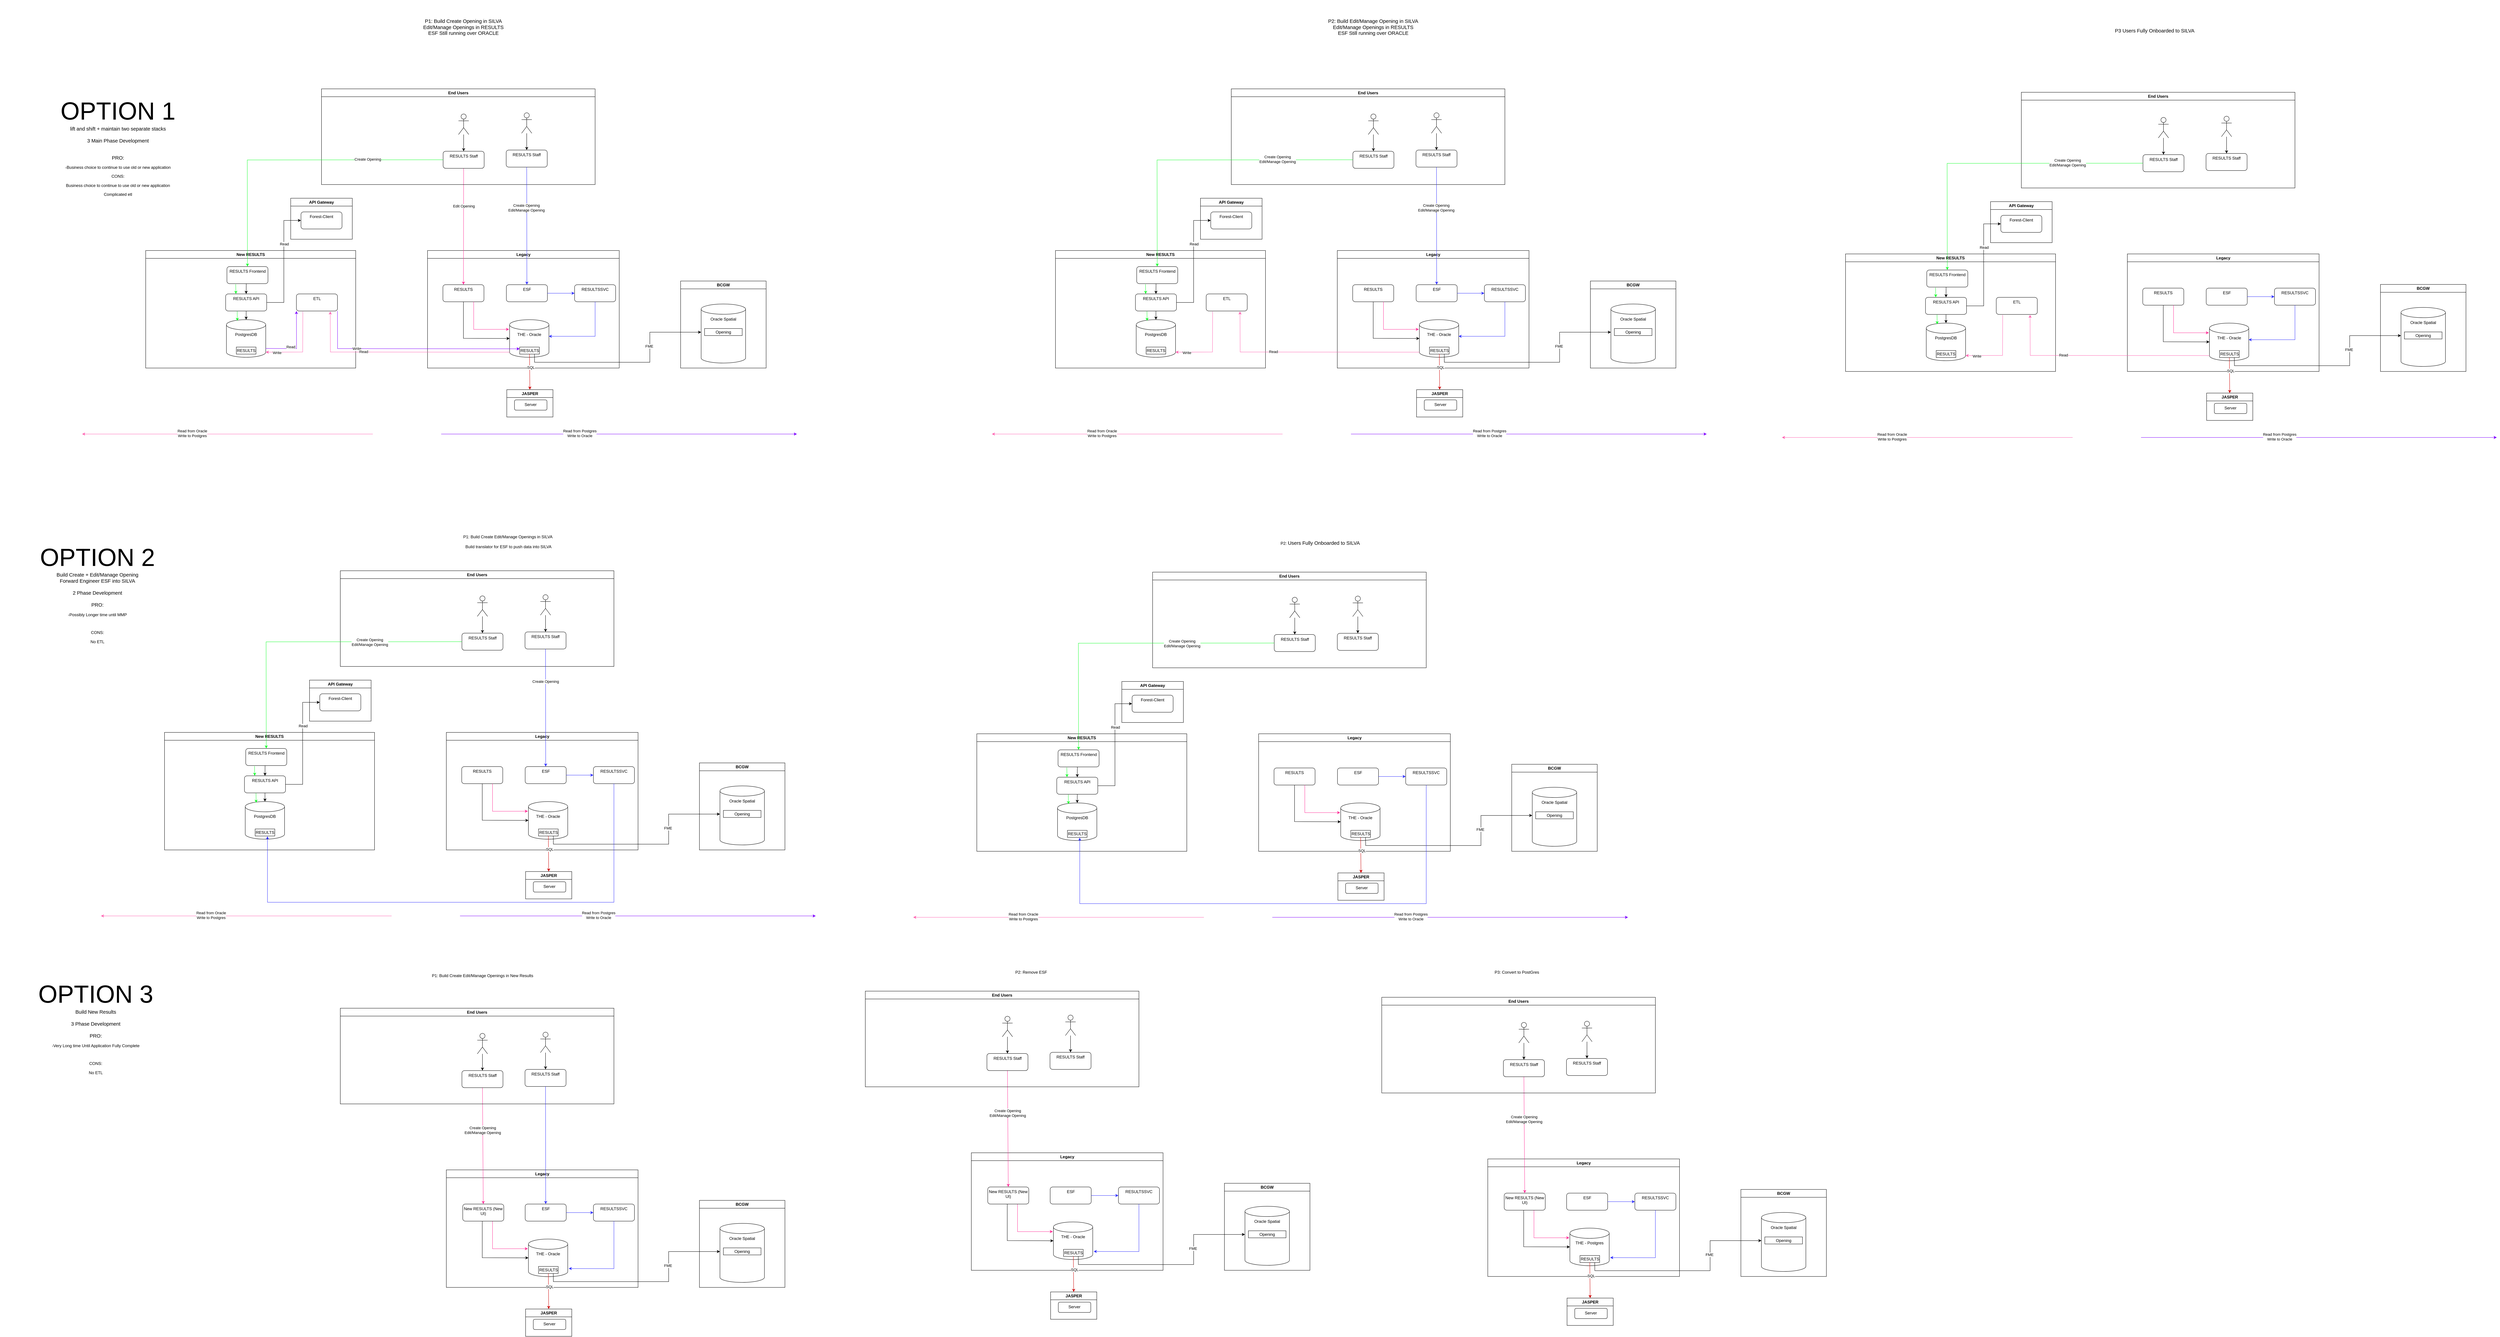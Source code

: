 <mxfile version="24.4.9" type="github" pages="2">
  <diagram name="Page-1" id="FDZq90PefyKig283kZAh">
    <mxGraphModel dx="4780" dy="3620" grid="1" gridSize="10" guides="1" tooltips="1" connect="1" arrows="1" fold="1" page="1" pageScale="1" pageWidth="850" pageHeight="1100" math="0" shadow="0">
      <root>
        <mxCell id="0" />
        <mxCell id="1" parent="0" />
        <mxCell id="dDo4jo8U5gKr-eYSclVB-1" value="Legacy" style="swimlane;whiteSpace=wrap;html=1;" vertex="1" parent="1">
          <mxGeometry x="1550" y="173" width="560.5" height="343.88" as="geometry" />
        </mxCell>
        <mxCell id="dDo4jo8U5gKr-eYSclVB-2" value="THE - Oracle" style="shape=cylinder3;whiteSpace=wrap;html=1;boundedLbl=1;backgroundOutline=1;size=15;verticalAlign=top;" vertex="1" parent="dDo4jo8U5gKr-eYSclVB-1">
          <mxGeometry x="240" y="202.38" width="115" height="110" as="geometry" />
        </mxCell>
        <mxCell id="dDo4jo8U5gKr-eYSclVB-3" value="RESULTS" style="rounded=0;whiteSpace=wrap;html=1;" vertex="1" parent="dDo4jo8U5gKr-eYSclVB-1">
          <mxGeometry x="269.5" y="282.5" width="57.5" height="20.62" as="geometry" />
        </mxCell>
        <mxCell id="dDo4jo8U5gKr-eYSclVB-4" value="RESULTS" style="rounded=1;whiteSpace=wrap;html=1;verticalAlign=top;" vertex="1" parent="dDo4jo8U5gKr-eYSclVB-1">
          <mxGeometry x="45" y="100" width="120" height="50" as="geometry" />
        </mxCell>
        <mxCell id="dDo4jo8U5gKr-eYSclVB-5" value="" style="endArrow=classic;html=1;rounded=0;strokeColor=#000000;exitX=0.5;exitY=1;exitDx=0;exitDy=0;entryX=0;entryY=0.5;entryDx=0;entryDy=0;entryPerimeter=0;" edge="1" parent="dDo4jo8U5gKr-eYSclVB-1" source="dDo4jo8U5gKr-eYSclVB-4" target="dDo4jo8U5gKr-eYSclVB-2">
          <mxGeometry width="50" height="50" relative="1" as="geometry">
            <mxPoint x="55" y="135" as="sourcePoint" />
            <mxPoint x="89.5" y="200" as="targetPoint" />
            <Array as="points">
              <mxPoint x="105" y="257" />
            </Array>
          </mxGeometry>
        </mxCell>
        <mxCell id="dDo4jo8U5gKr-eYSclVB-6" value="" style="edgeStyle=orthogonalEdgeStyle;rounded=0;orthogonalLoop=1;jettySize=auto;html=1;exitX=0.75;exitY=1;exitDx=0;exitDy=0;entryX=-0.014;entryY=0.257;entryDx=0;entryDy=0;entryPerimeter=0;strokeColor=#FF3399;" edge="1" parent="dDo4jo8U5gKr-eYSclVB-1" source="dDo4jo8U5gKr-eYSclVB-4" target="dDo4jo8U5gKr-eYSclVB-2">
          <mxGeometry relative="1" as="geometry">
            <Array as="points">
              <mxPoint x="135" y="231" />
            </Array>
            <mxPoint x="340.5" y="150" as="sourcePoint" />
            <mxPoint x="340" y="200" as="targetPoint" />
          </mxGeometry>
        </mxCell>
        <mxCell id="dDo4jo8U5gKr-eYSclVB-7" value="RESULTSSVC" style="rounded=1;whiteSpace=wrap;html=1;verticalAlign=top;" vertex="1" parent="dDo4jo8U5gKr-eYSclVB-1">
          <mxGeometry x="430" y="100" width="120" height="50" as="geometry" />
        </mxCell>
        <mxCell id="dDo4jo8U5gKr-eYSclVB-8" value="ESF" style="rounded=1;whiteSpace=wrap;html=1;verticalAlign=top;" vertex="1" parent="dDo4jo8U5gKr-eYSclVB-1">
          <mxGeometry x="230.5" y="100" width="120" height="50" as="geometry" />
        </mxCell>
        <mxCell id="dDo4jo8U5gKr-eYSclVB-9" value="" style="endArrow=classic;html=1;rounded=0;fillColor=#3333FF;exitX=1;exitY=0.5;exitDx=0;exitDy=0;entryX=0;entryY=0.5;entryDx=0;entryDy=0;strokeColor=#3333FF;" edge="1" parent="dDo4jo8U5gKr-eYSclVB-1" source="dDo4jo8U5gKr-eYSclVB-8" target="dDo4jo8U5gKr-eYSclVB-7">
          <mxGeometry width="50" height="50" relative="1" as="geometry">
            <mxPoint x="390" y="158.44" as="sourcePoint" />
            <mxPoint x="489.5" y="185.44" as="targetPoint" />
          </mxGeometry>
        </mxCell>
        <mxCell id="dDo4jo8U5gKr-eYSclVB-10" value="" style="endArrow=classic;html=1;rounded=0;fillColor=#3333FF;exitX=0.5;exitY=1;exitDx=0;exitDy=0;entryX=0.996;entryY=0.442;entryDx=0;entryDy=0;entryPerimeter=0;strokeColor=#3333FF;" edge="1" parent="dDo4jo8U5gKr-eYSclVB-1" source="dDo4jo8U5gKr-eYSclVB-7" target="dDo4jo8U5gKr-eYSclVB-2">
          <mxGeometry width="50" height="50" relative="1" as="geometry">
            <mxPoint x="361" y="135" as="sourcePoint" />
            <mxPoint x="440" y="135" as="targetPoint" />
            <Array as="points">
              <mxPoint x="490" y="251" />
            </Array>
          </mxGeometry>
        </mxCell>
        <mxCell id="dDo4jo8U5gKr-eYSclVB-11" value="" style="endArrow=classic;html=1;rounded=0;strokeColor=#FF3399;exitX=0.5;exitY=1;exitDx=0;exitDy=0;" edge="1" parent="1" source="dDo4jo8U5gKr-eYSclVB-21" target="dDo4jo8U5gKr-eYSclVB-4">
          <mxGeometry width="50" height="50" relative="1" as="geometry">
            <mxPoint x="1925" y="-10" as="sourcePoint" />
            <mxPoint x="1943" y="371.5" as="targetPoint" />
          </mxGeometry>
        </mxCell>
        <mxCell id="dDo4jo8U5gKr-eYSclVB-12" value="&lt;span style=&quot;color: rgba(0, 0, 0, 0); font-family: monospace; font-size: 0px; text-align: start; background-color: rgb(251, 251, 251);&quot;&gt;%3CmxGraphModel%3E%3Croot%3E%3CmxCell%20id%3D%220%22%2F%3E%3CmxCell%20id%3D%221%22%20parent%3D%220%22%2F%3E%3CmxCell%20id%3D%222%22%20value%3D%22Data%20Entry%22%20style%3D%22edgeLabel%3Bhtml%3D1%3Balign%3Dcenter%3BverticalAlign%3Dmiddle%3Bresizable%3D0%3Bpoints%3D%5B%5D%3B%22%20vertex%3D%221%22%20connectable%3D%220%22%20parent%3D%221%22%3E%3CmxGeometry%20x%3D%222022.002%22%20y%3D%22-57.218%22%20as%3D%22geometry%22%2F%3E%3C%2FmxCell%3E%3C%2Froot%3E%3C%2FmxGraphModel%3E&lt;/span&gt;" style="edgeLabel;html=1;align=center;verticalAlign=middle;resizable=0;points=[];" vertex="1" connectable="0" parent="dDo4jo8U5gKr-eYSclVB-11">
          <mxGeometry x="-0.454" relative="1" as="geometry">
            <mxPoint as="offset" />
          </mxGeometry>
        </mxCell>
        <mxCell id="dDo4jo8U5gKr-eYSclVB-13" value="Edit Opening" style="edgeLabel;html=1;align=center;verticalAlign=middle;resizable=0;points=[];" vertex="1" connectable="0" parent="dDo4jo8U5gKr-eYSclVB-11">
          <mxGeometry x="-0.353" relative="1" as="geometry">
            <mxPoint as="offset" />
          </mxGeometry>
        </mxCell>
        <mxCell id="dDo4jo8U5gKr-eYSclVB-14" value="JASPER" style="swimlane;whiteSpace=wrap;html=1;" vertex="1" parent="1">
          <mxGeometry x="1781.75" y="580.12" width="135" height="80" as="geometry" />
        </mxCell>
        <mxCell id="dDo4jo8U5gKr-eYSclVB-15" value="Server" style="rounded=1;whiteSpace=wrap;html=1;verticalAlign=top;" vertex="1" parent="dDo4jo8U5gKr-eYSclVB-14">
          <mxGeometry x="22.5" y="29.94" width="95" height="30.12" as="geometry" />
        </mxCell>
        <mxCell id="dDo4jo8U5gKr-eYSclVB-16" style="edgeStyle=orthogonalEdgeStyle;rounded=0;orthogonalLoop=1;jettySize=auto;html=1;" edge="1" parent="1" source="dDo4jo8U5gKr-eYSclVB-17" target="dDo4jo8U5gKr-eYSclVB-21">
          <mxGeometry relative="1" as="geometry" />
        </mxCell>
        <mxCell id="dDo4jo8U5gKr-eYSclVB-17" value="" style="shape=umlActor;verticalLabelPosition=bottom;verticalAlign=top;html=1;outlineConnect=0;" vertex="1" parent="1">
          <mxGeometry x="1640.58" y="-226.46" width="30" height="60" as="geometry" />
        </mxCell>
        <mxCell id="dDo4jo8U5gKr-eYSclVB-18" value="" style="endArrow=classic;html=1;rounded=0;strokeColor=#CC0000;exitX=0.5;exitY=1;exitDx=0;exitDy=0;entryX=0.5;entryY=0;entryDx=0;entryDy=0;" edge="1" parent="1" source="dDo4jo8U5gKr-eYSclVB-3" target="dDo4jo8U5gKr-eYSclVB-14">
          <mxGeometry width="50" height="50" relative="1" as="geometry">
            <mxPoint x="2000.5" y="817.38" as="sourcePoint" />
            <mxPoint x="1860" y="580" as="targetPoint" />
          </mxGeometry>
        </mxCell>
        <mxCell id="dDo4jo8U5gKr-eYSclVB-19" value="SQL" style="edgeLabel;html=1;align=center;verticalAlign=middle;resizable=0;points=[];" vertex="1" connectable="0" parent="dDo4jo8U5gKr-eYSclVB-18">
          <mxGeometry x="-0.253" y="3" relative="1" as="geometry">
            <mxPoint as="offset" />
          </mxGeometry>
        </mxCell>
        <mxCell id="dDo4jo8U5gKr-eYSclVB-20" value="End Users" style="swimlane;whiteSpace=wrap;html=1;startSize=23;" vertex="1" parent="1">
          <mxGeometry x="1240" y="-300" width="800" height="280" as="geometry" />
        </mxCell>
        <mxCell id="dDo4jo8U5gKr-eYSclVB-21" value="RESULTS Staff" style="rounded=1;whiteSpace=wrap;html=1;verticalAlign=top;" vertex="1" parent="dDo4jo8U5gKr-eYSclVB-20">
          <mxGeometry x="355.58" y="182.54" width="120" height="50" as="geometry" />
        </mxCell>
        <mxCell id="dDo4jo8U5gKr-eYSclVB-22" style="edgeStyle=orthogonalEdgeStyle;rounded=0;orthogonalLoop=1;jettySize=auto;html=1;" edge="1" parent="dDo4jo8U5gKr-eYSclVB-20" source="dDo4jo8U5gKr-eYSclVB-23" target="dDo4jo8U5gKr-eYSclVB-24">
          <mxGeometry relative="1" as="geometry" />
        </mxCell>
        <mxCell id="dDo4jo8U5gKr-eYSclVB-23" value="" style="shape=umlActor;verticalLabelPosition=bottom;verticalAlign=top;html=1;outlineConnect=0;" vertex="1" parent="dDo4jo8U5gKr-eYSclVB-20">
          <mxGeometry x="585" y="70.0" width="30" height="60" as="geometry" />
        </mxCell>
        <mxCell id="dDo4jo8U5gKr-eYSclVB-24" value="RESULTS Staff" style="rounded=1;whiteSpace=wrap;html=1;verticalAlign=top;" vertex="1" parent="dDo4jo8U5gKr-eYSclVB-20">
          <mxGeometry x="540" y="179" width="120" height="50" as="geometry" />
        </mxCell>
        <mxCell id="dDo4jo8U5gKr-eYSclVB-25" value="New RESULTS" style="swimlane;whiteSpace=wrap;html=1;" vertex="1" parent="1">
          <mxGeometry x="726" y="173" width="614" height="343.88" as="geometry" />
        </mxCell>
        <mxCell id="dDo4jo8U5gKr-eYSclVB-26" value="&lt;div&gt;PostgresDB&lt;/div&gt;" style="shape=cylinder3;whiteSpace=wrap;html=1;boundedLbl=1;backgroundOutline=1;size=15;verticalAlign=top;" vertex="1" parent="dDo4jo8U5gKr-eYSclVB-25">
          <mxGeometry x="236" y="202.38" width="115" height="110" as="geometry" />
        </mxCell>
        <mxCell id="dDo4jo8U5gKr-eYSclVB-27" value="RESULTS" style="rounded=0;whiteSpace=wrap;html=1;" vertex="1" parent="dDo4jo8U5gKr-eYSclVB-25">
          <mxGeometry x="265" y="282.5" width="57.5" height="20.62" as="geometry" />
        </mxCell>
        <mxCell id="dDo4jo8U5gKr-eYSclVB-28" value="RESULTS Frontend" style="rounded=1;whiteSpace=wrap;html=1;verticalAlign=top;" vertex="1" parent="dDo4jo8U5gKr-eYSclVB-25">
          <mxGeometry x="237.5" y="47" width="120" height="50" as="geometry" />
        </mxCell>
        <mxCell id="dDo4jo8U5gKr-eYSclVB-29" value="RESULTS API" style="rounded=1;whiteSpace=wrap;html=1;verticalAlign=top;" vertex="1" parent="dDo4jo8U5gKr-eYSclVB-25">
          <mxGeometry x="233.75" y="127" width="120" height="50" as="geometry" />
        </mxCell>
        <mxCell id="dDo4jo8U5gKr-eYSclVB-30" value="" style="edgeStyle=orthogonalEdgeStyle;rounded=0;orthogonalLoop=1;jettySize=auto;html=1;entryX=0.5;entryY=0;entryDx=0;entryDy=0;" edge="1" parent="dDo4jo8U5gKr-eYSclVB-25" target="dDo4jo8U5gKr-eYSclVB-29">
          <mxGeometry relative="1" as="geometry">
            <mxPoint x="294" y="97" as="sourcePoint" />
            <mxPoint x="264" y="127" as="targetPoint" />
          </mxGeometry>
        </mxCell>
        <mxCell id="dDo4jo8U5gKr-eYSclVB-31" value="" style="endArrow=classic;html=1;rounded=0;exitX=0.5;exitY=1;exitDx=0;exitDy=0;" edge="1" parent="dDo4jo8U5gKr-eYSclVB-25" source="dDo4jo8U5gKr-eYSclVB-29" target="dDo4jo8U5gKr-eYSclVB-26">
          <mxGeometry width="50" height="50" relative="1" as="geometry">
            <mxPoint x="455" y="-13" as="sourcePoint" />
            <mxPoint x="505" y="-63" as="targetPoint" />
          </mxGeometry>
        </mxCell>
        <mxCell id="dDo4jo8U5gKr-eYSclVB-32" value="" style="endArrow=classic;html=1;rounded=0;strokeColor=#17FF2E;exitX=0.214;exitY=1.036;exitDx=0;exitDy=0;entryX=0.25;entryY=0;entryDx=0;entryDy=0;exitPerimeter=0;" edge="1" parent="dDo4jo8U5gKr-eYSclVB-25" source="dDo4jo8U5gKr-eYSclVB-28" target="dDo4jo8U5gKr-eYSclVB-29">
          <mxGeometry width="50" height="50" relative="1" as="geometry">
            <mxPoint x="615" y="97" as="sourcePoint" />
            <mxPoint x="615" y="202.38" as="targetPoint" />
            <Array as="points" />
          </mxGeometry>
        </mxCell>
        <mxCell id="dDo4jo8U5gKr-eYSclVB-33" value="" style="endArrow=classic;html=1;rounded=0;strokeColor=#17FF2E;exitX=0.281;exitY=1.017;exitDx=0;exitDy=0;entryX=0.278;entryY=0.032;entryDx=0;entryDy=0;entryPerimeter=0;exitPerimeter=0;" edge="1" parent="dDo4jo8U5gKr-eYSclVB-25" source="dDo4jo8U5gKr-eYSclVB-29" target="dDo4jo8U5gKr-eYSclVB-26">
          <mxGeometry width="50" height="50" relative="1" as="geometry">
            <mxPoint x="273" y="109" as="sourcePoint" />
            <mxPoint x="274" y="137" as="targetPoint" />
            <Array as="points" />
          </mxGeometry>
        </mxCell>
        <mxCell id="dDo4jo8U5gKr-eYSclVB-34" value="ETL" style="rounded=1;whiteSpace=wrap;html=1;verticalAlign=top;" vertex="1" parent="dDo4jo8U5gKr-eYSclVB-25">
          <mxGeometry x="440.64" y="127" width="120" height="50" as="geometry" />
        </mxCell>
        <mxCell id="dDo4jo8U5gKr-eYSclVB-35" value="" style="endArrow=classic;html=1;rounded=0;strokeColor=#7F00FF;entryX=0;entryY=1;entryDx=0;entryDy=0;exitX=0.998;exitY=0.765;exitDx=0;exitDy=0;exitPerimeter=0;" edge="1" parent="dDo4jo8U5gKr-eYSclVB-25" source="dDo4jo8U5gKr-eYSclVB-26" target="dDo4jo8U5gKr-eYSclVB-34">
          <mxGeometry width="50" height="50" relative="1" as="geometry">
            <mxPoint x="397.92" y="276" as="sourcePoint" />
            <mxPoint x="532.08" y="167" as="targetPoint" />
            <Array as="points">
              <mxPoint x="441" y="287" />
            </Array>
          </mxGeometry>
        </mxCell>
        <mxCell id="dDo4jo8U5gKr-eYSclVB-36" value="Read" style="edgeLabel;html=1;align=center;verticalAlign=middle;resizable=0;points=[];" vertex="1" connectable="0" parent="dDo4jo8U5gKr-eYSclVB-35">
          <mxGeometry x="0.626" relative="1" as="geometry">
            <mxPoint x="-17" y="68" as="offset" />
          </mxGeometry>
        </mxCell>
        <mxCell id="dDo4jo8U5gKr-eYSclVB-37" value="" style="endArrow=classic;html=1;rounded=0;strokeColor=#FF66B3;exitX=0.157;exitY=1.033;exitDx=0;exitDy=0;fillColor=#FF3399;entryX=1;entryY=1;entryDx=0;entryDy=-15;entryPerimeter=0;exitPerimeter=0;" edge="1" parent="dDo4jo8U5gKr-eYSclVB-25" source="dDo4jo8U5gKr-eYSclVB-34" target="dDo4jo8U5gKr-eYSclVB-26">
          <mxGeometry width="50" height="50" relative="1" as="geometry">
            <mxPoint x="480.96" y="213.63" as="sourcePoint" />
            <mxPoint x="365" y="301.13" as="targetPoint" />
            <Array as="points">
              <mxPoint x="459" y="297" />
            </Array>
          </mxGeometry>
        </mxCell>
        <mxCell id="dDo4jo8U5gKr-eYSclVB-38" value="Write" style="edgeLabel;html=1;align=center;verticalAlign=middle;resizable=0;points=[];" vertex="1" connectable="0" parent="dDo4jo8U5gKr-eYSclVB-37">
          <mxGeometry x="0.712" y="1" relative="1" as="geometry">
            <mxPoint as="offset" />
          </mxGeometry>
        </mxCell>
        <mxCell id="dDo4jo8U5gKr-eYSclVB-39" value="" style="endArrow=classic;html=1;rounded=0;strokeColor=#17FF2E;exitX=0;exitY=0.5;exitDx=0;exitDy=0;entryX=0.5;entryY=0;entryDx=0;entryDy=0;" edge="1" parent="1" source="dDo4jo8U5gKr-eYSclVB-21" target="dDo4jo8U5gKr-eYSclVB-28">
          <mxGeometry width="50" height="50" relative="1" as="geometry">
            <mxPoint x="1666" y="-307" as="sourcePoint" />
            <mxPoint x="1665" y="283" as="targetPoint" />
            <Array as="points">
              <mxPoint x="1023" y="-92" />
            </Array>
          </mxGeometry>
        </mxCell>
        <mxCell id="dDo4jo8U5gKr-eYSclVB-40" value="&lt;span style=&quot;color: rgba(0, 0, 0, 0); font-family: monospace; font-size: 0px; text-align: start; background-color: rgb(251, 251, 251);&quot;&gt;%3CmxGraphModel%3E%3Croot%3E%3CmxCell%20id%3D%220%22%2F%3E%3CmxCell%20id%3D%221%22%20parent%3D%220%22%2F%3E%3CmxCell%20id%3D%222%22%20value%3D%22Data%20Entry%22%20style%3D%22edgeLabel%3Bhtml%3D1%3Balign%3Dcenter%3BverticalAlign%3Dmiddle%3Bresizable%3D0%3Bpoints%3D%5B%5D%3B%22%20vertex%3D%221%22%20connectable%3D%220%22%20parent%3D%221%22%3E%3CmxGeometry%20x%3D%222022.002%22%20y%3D%22-57.218%22%20as%3D%22geometry%22%2F%3E%3C%2FmxCell%3E%3C%2Froot%3E%3C%2FmxGraphModel%3E&lt;/span&gt;" style="edgeLabel;html=1;align=center;verticalAlign=middle;resizable=0;points=[];" vertex="1" connectable="0" parent="dDo4jo8U5gKr-eYSclVB-39">
          <mxGeometry x="-0.454" relative="1" as="geometry">
            <mxPoint as="offset" />
          </mxGeometry>
        </mxCell>
        <mxCell id="dDo4jo8U5gKr-eYSclVB-41" value="Create Opening" style="edgeLabel;html=1;align=center;verticalAlign=middle;resizable=0;points=[];" vertex="1" connectable="0" parent="dDo4jo8U5gKr-eYSclVB-39">
          <mxGeometry x="-0.5" y="-2" relative="1" as="geometry">
            <mxPoint as="offset" />
          </mxGeometry>
        </mxCell>
        <mxCell id="dDo4jo8U5gKr-eYSclVB-42" value="" style="endArrow=classic;html=1;rounded=0;strokeColor=#7F00FF;exitX=1;exitY=1;exitDx=0;exitDy=0;entryX=0;entryY=0.25;entryDx=0;entryDy=0;" edge="1" parent="1" source="dDo4jo8U5gKr-eYSclVB-34" target="dDo4jo8U5gKr-eYSclVB-3">
          <mxGeometry width="50" height="50" relative="1" as="geometry">
            <mxPoint x="1140" y="360" as="sourcePoint" />
            <mxPoint x="1430" y="390" as="targetPoint" />
            <Array as="points">
              <mxPoint x="1287" y="460" />
            </Array>
          </mxGeometry>
        </mxCell>
        <mxCell id="dDo4jo8U5gKr-eYSclVB-43" value="Write" style="edgeLabel;html=1;align=center;verticalAlign=middle;resizable=0;points=[];" vertex="1" connectable="0" parent="dDo4jo8U5gKr-eYSclVB-42">
          <mxGeometry x="-0.485" relative="1" as="geometry">
            <mxPoint as="offset" />
          </mxGeometry>
        </mxCell>
        <mxCell id="dDo4jo8U5gKr-eYSclVB-44" value="" style="endArrow=classic;html=1;rounded=0;strokeColor=#7F00FF;" edge="1" parent="1">
          <mxGeometry width="50" height="50" relative="1" as="geometry">
            <mxPoint x="1590" y="710" as="sourcePoint" />
            <mxPoint x="2630" y="710" as="targetPoint" />
            <Array as="points" />
          </mxGeometry>
        </mxCell>
        <mxCell id="dDo4jo8U5gKr-eYSclVB-45" value="Read from Postgres&lt;div&gt;Write to Oracle&lt;/div&gt;" style="edgeLabel;html=1;align=center;verticalAlign=middle;resizable=0;points=[];" vertex="1" connectable="0" parent="dDo4jo8U5gKr-eYSclVB-44">
          <mxGeometry x="-0.222" y="2" relative="1" as="geometry">
            <mxPoint as="offset" />
          </mxGeometry>
        </mxCell>
        <mxCell id="dDo4jo8U5gKr-eYSclVB-46" value="" style="endArrow=classic;html=1;rounded=0;strokeColor=#FF66B3;exitX=0;exitY=1;exitDx=0;exitDy=-15;fillColor=#FF3399;entryX=0.824;entryY=1.024;entryDx=0;entryDy=0;entryPerimeter=0;exitPerimeter=0;" edge="1" parent="1" source="dDo4jo8U5gKr-eYSclVB-2" target="dDo4jo8U5gKr-eYSclVB-34">
          <mxGeometry width="50" height="50" relative="1" as="geometry">
            <mxPoint x="1086" y="460" as="sourcePoint" />
            <mxPoint x="1170" y="360" as="targetPoint" />
            <Array as="points">
              <mxPoint x="1266" y="470" />
            </Array>
          </mxGeometry>
        </mxCell>
        <mxCell id="dDo4jo8U5gKr-eYSclVB-47" value="Read" style="edgeLabel;html=1;align=center;verticalAlign=middle;resizable=0;points=[];" vertex="1" connectable="0" parent="dDo4jo8U5gKr-eYSclVB-46">
          <mxGeometry x="-0.335" y="-1" relative="1" as="geometry">
            <mxPoint x="-214" as="offset" />
          </mxGeometry>
        </mxCell>
        <mxCell id="dDo4jo8U5gKr-eYSclVB-48" value="" style="endArrow=classic;html=1;rounded=0;strokeColor=#FF66B3;fillColor=#FF3399;" edge="1" parent="1">
          <mxGeometry width="50" height="50" relative="1" as="geometry">
            <mxPoint x="1390" y="710" as="sourcePoint" />
            <mxPoint x="540" y="710" as="targetPoint" />
            <Array as="points" />
          </mxGeometry>
        </mxCell>
        <mxCell id="dDo4jo8U5gKr-eYSclVB-49" value="Read from Oracle&lt;div&gt;Write to Postgres&lt;/div&gt;" style="edgeLabel;html=1;align=center;verticalAlign=middle;resizable=0;points=[];" vertex="1" connectable="0" parent="dDo4jo8U5gKr-eYSclVB-48">
          <mxGeometry x="0.243" y="-2" relative="1" as="geometry">
            <mxPoint as="offset" />
          </mxGeometry>
        </mxCell>
        <mxCell id="dDo4jo8U5gKr-eYSclVB-50" value="BCGW" style="swimlane;whiteSpace=wrap;html=1;" vertex="1" parent="1">
          <mxGeometry x="2290" y="262.22" width="250" height="254.66" as="geometry" />
        </mxCell>
        <mxCell id="dDo4jo8U5gKr-eYSclVB-51" value="Oracle Spatial" style="shape=cylinder3;whiteSpace=wrap;html=1;boundedLbl=1;backgroundOutline=1;size=15;verticalAlign=top;" vertex="1" parent="dDo4jo8U5gKr-eYSclVB-50">
          <mxGeometry x="60" y="67.33" width="130" height="172.67" as="geometry" />
        </mxCell>
        <mxCell id="dDo4jo8U5gKr-eYSclVB-52" value="Opening" style="rounded=0;whiteSpace=wrap;html=1;" vertex="1" parent="dDo4jo8U5gKr-eYSclVB-50">
          <mxGeometry x="70" y="139" width="110" height="20.62" as="geometry" />
        </mxCell>
        <mxCell id="dDo4jo8U5gKr-eYSclVB-53" value="" style="endArrow=classic;html=1;rounded=0;exitX=0.75;exitY=1;exitDx=0;exitDy=0;" edge="1" parent="1" source="dDo4jo8U5gKr-eYSclVB-3">
          <mxGeometry width="50" height="50" relative="1" as="geometry">
            <mxPoint x="2120" y="560" as="sourcePoint" />
            <mxPoint x="2350" y="412" as="targetPoint" />
            <Array as="points">
              <mxPoint x="1863" y="500" />
              <mxPoint x="2200" y="500" />
              <mxPoint x="2200" y="412" />
            </Array>
          </mxGeometry>
        </mxCell>
        <mxCell id="dDo4jo8U5gKr-eYSclVB-54" value="FME" style="edgeLabel;html=1;align=center;verticalAlign=middle;resizable=0;points=[];" vertex="1" connectable="0" parent="dDo4jo8U5gKr-eYSclVB-53">
          <mxGeometry x="0.363" y="2" relative="1" as="geometry">
            <mxPoint as="offset" />
          </mxGeometry>
        </mxCell>
        <mxCell id="dDo4jo8U5gKr-eYSclVB-55" value="API Gateway" style="swimlane;whiteSpace=wrap;html=1;" vertex="1" parent="1">
          <mxGeometry x="1150" y="20" width="180" height="120" as="geometry" />
        </mxCell>
        <mxCell id="dDo4jo8U5gKr-eYSclVB-56" value="Forest-Client" style="rounded=1;whiteSpace=wrap;html=1;verticalAlign=top;" vertex="1" parent="dDo4jo8U5gKr-eYSclVB-55">
          <mxGeometry x="30" y="40" width="120" height="50" as="geometry" />
        </mxCell>
        <mxCell id="dDo4jo8U5gKr-eYSclVB-57" value="" style="edgeStyle=orthogonalEdgeStyle;rounded=0;orthogonalLoop=1;jettySize=auto;html=1;entryX=0;entryY=0.5;entryDx=0;entryDy=0;exitX=1;exitY=0.5;exitDx=0;exitDy=0;" edge="1" parent="1" source="dDo4jo8U5gKr-eYSclVB-29" target="dDo4jo8U5gKr-eYSclVB-56">
          <mxGeometry relative="1" as="geometry">
            <mxPoint x="1030" y="280" as="sourcePoint" />
            <mxPoint x="1030" y="310" as="targetPoint" />
          </mxGeometry>
        </mxCell>
        <mxCell id="dDo4jo8U5gKr-eYSclVB-58" value="Read" style="edgeLabel;html=1;align=center;verticalAlign=middle;resizable=0;points=[];" vertex="1" connectable="0" parent="dDo4jo8U5gKr-eYSclVB-57">
          <mxGeometry x="0.3" y="-1" relative="1" as="geometry">
            <mxPoint as="offset" />
          </mxGeometry>
        </mxCell>
        <mxCell id="dDo4jo8U5gKr-eYSclVB-59" value="" style="endArrow=classic;html=1;rounded=0;fillColor=#3333FF;exitX=0.5;exitY=1;exitDx=0;exitDy=0;entryX=0.5;entryY=0;entryDx=0;entryDy=0;strokeColor=#3333FF;" edge="1" parent="1" source="dDo4jo8U5gKr-eYSclVB-24" target="dDo4jo8U5gKr-eYSclVB-8">
          <mxGeometry width="50" height="50" relative="1" as="geometry">
            <mxPoint x="1910" y="100" as="sourcePoint" />
            <mxPoint x="1960" y="50" as="targetPoint" />
          </mxGeometry>
        </mxCell>
        <mxCell id="dDo4jo8U5gKr-eYSclVB-60" value="Create Opening&lt;div&gt;Edit/Manage Opening&lt;/div&gt;" style="edgeLabel;html=1;align=center;verticalAlign=middle;resizable=0;points=[];" vertex="1" connectable="0" parent="dDo4jo8U5gKr-eYSclVB-59">
          <mxGeometry x="-0.311" y="-1" relative="1" as="geometry">
            <mxPoint as="offset" />
          </mxGeometry>
        </mxCell>
        <mxCell id="dDo4jo8U5gKr-eYSclVB-61" value="&lt;font style=&quot;font-size: 72px;&quot;&gt;OPTION 1&lt;/font&gt;&lt;div&gt;&lt;span style=&quot;background-color: initial; font-family: Aptos, sans-serif; font-size: 11pt;&quot;&gt;lift and shift + maintain two separate stacks&lt;/span&gt;&lt;br&gt;&lt;/div&gt;&lt;div&gt;&lt;span style=&quot;background-color: initial; font-family: Aptos, sans-serif; font-size: 11pt;&quot;&gt;&lt;br&gt;&lt;/span&gt;&lt;/div&gt;&lt;div&gt;&lt;span style=&quot;font-family: Aptos, sans-serif; font-size: 14.667px;&quot;&gt;3 Main Phase Development&lt;/span&gt;&lt;span style=&quot;background-color: initial; font-family: Aptos, sans-serif; font-size: 11pt;&quot;&gt;&lt;br&gt;&lt;/span&gt;&lt;/div&gt;&lt;div&gt;&lt;br&gt;&lt;/div&gt;&lt;div&gt;&lt;span style=&quot;font-family: Aptos, sans-serif; font-size: 11pt; background-color: initial;&quot;&gt;&lt;br&gt;&lt;/span&gt;&lt;/div&gt;&lt;div&gt;&lt;span style=&quot;font-family: Aptos, sans-serif; font-size: 11pt; background-color: initial;&quot;&gt;PRO:&lt;/span&gt;&lt;/div&gt;&lt;div&gt;&lt;p class=&quot;MsoNormal&quot;&gt;&lt;span class=&quot;ui-provider&quot;&gt;-Business choice to continue to use old or new application&lt;/span&gt;&lt;/p&gt;&lt;p class=&quot;MsoNormal&quot;&gt;&lt;span class=&quot;ui-provider&quot;&gt;CONS:&lt;/span&gt;&lt;/p&gt;&lt;p class=&quot;MsoNormal&quot;&gt;&lt;span class=&quot;ui-provider&quot;&gt;Business choice to continue to use old or new application&lt;/span&gt;&lt;/p&gt;&lt;p class=&quot;MsoNormal&quot;&gt;&lt;span class=&quot;ui-provider&quot;&gt;&lt;span style=&quot;background-color: initial;&quot;&gt;Complicated etl&lt;/span&gt;&lt;/span&gt;&lt;/p&gt;&lt;/div&gt;" style="text;html=1;align=center;verticalAlign=middle;whiteSpace=wrap;rounded=0;" vertex="1" parent="1">
          <mxGeometry x="350" y="-360" width="590" height="470" as="geometry" />
        </mxCell>
        <mxCell id="dDo4jo8U5gKr-eYSclVB-62" value="&lt;font style=&quot;font-size: 72px;&quot;&gt;OPTION 2&lt;/font&gt;&lt;div&gt;&lt;font face=&quot;Aptos, sans-serif&quot; style=&quot;&quot;&gt;&lt;div style=&quot;font-size: 14.667px;&quot;&gt;Build Create + Edit/Manage Opening&lt;/div&gt;&lt;div style=&quot;font-size: 14.667px;&quot;&gt;Forward Engineer ESF into SILVA&lt;/div&gt;&lt;div style=&quot;font-size: 14.667px;&quot;&gt;&lt;br&gt;&lt;/div&gt;&lt;div style=&quot;font-size: 14.667px;&quot;&gt;&lt;span style=&quot;font-size: 14.667px;&quot;&gt;2 Phase Development&lt;/span&gt;&lt;br&gt;&lt;/div&gt;&lt;div style=&quot;font-size: 14.667px;&quot;&gt;&lt;br&gt;&lt;/div&gt;&lt;div style=&quot;font-size: 14.667px;&quot;&gt;&lt;div style=&quot;font-family: Helvetica; font-size: 12px;&quot;&gt;&lt;span style=&quot;font-family: Aptos, sans-serif; font-size: 11pt; background-color: initial;&quot;&gt;PRO:&lt;/span&gt;&lt;/div&gt;&lt;div style=&quot;font-family: Helvetica; font-size: 12px;&quot;&gt;&lt;p class=&quot;MsoNormal&quot;&gt;&lt;span class=&quot;ui-provider&quot;&gt;-Possibly Longer time until MMP&lt;/span&gt;&lt;/p&gt;&lt;p class=&quot;MsoNormal&quot;&gt;&lt;span class=&quot;ui-provider&quot;&gt;&lt;br&gt;&lt;/span&gt;&lt;/p&gt;&lt;p class=&quot;MsoNormal&quot;&gt;&lt;span class=&quot;ui-provider&quot;&gt;CONS:&lt;/span&gt;&lt;/p&gt;&lt;p class=&quot;MsoNormal&quot;&gt;No ETL&lt;/p&gt;&lt;p class=&quot;MsoNormal&quot;&gt;&lt;br&gt;&lt;/p&gt;&lt;/div&gt;&lt;/div&gt;&lt;/font&gt;&lt;/div&gt;" style="text;html=1;align=center;verticalAlign=middle;whiteSpace=wrap;rounded=0;" vertex="1" parent="1">
          <mxGeometry x="320" y="970" width="530" height="450" as="geometry" />
        </mxCell>
        <mxCell id="dDo4jo8U5gKr-eYSclVB-63" value="&lt;font style=&quot;font-size: 72px;&quot;&gt;OPTION 3&lt;/font&gt;&lt;div&gt;&lt;font face=&quot;Aptos, sans-serif&quot; style=&quot;&quot;&gt;&lt;div style=&quot;font-size: 14.667px;&quot;&gt;Build New Results&lt;/div&gt;&lt;div style=&quot;font-size: 14.667px;&quot;&gt;&lt;br&gt;&lt;/div&gt;&lt;div style=&quot;font-size: 14.667px;&quot;&gt;3 Phase Development&lt;/div&gt;&lt;div style=&quot;font-size: 14.667px;&quot;&gt;&lt;br&gt;&lt;/div&gt;&lt;div style=&quot;font-size: 14.667px;&quot;&gt;&lt;div style=&quot;font-family: Helvetica; font-size: 12px;&quot;&gt;&lt;span style=&quot;font-family: Aptos, sans-serif; font-size: 11pt; background-color: initial;&quot;&gt;PRO:&lt;/span&gt;&lt;/div&gt;&lt;div style=&quot;font-family: Helvetica; font-size: 12px;&quot;&gt;&lt;p class=&quot;MsoNormal&quot;&gt;&lt;span class=&quot;ui-provider&quot;&gt;-Very Long time Until Application Fully Complete&lt;/span&gt;&lt;/p&gt;&lt;p class=&quot;MsoNormal&quot;&gt;&lt;span class=&quot;ui-provider&quot;&gt;&lt;br&gt;&lt;/span&gt;&lt;/p&gt;&lt;p class=&quot;MsoNormal&quot;&gt;&lt;span class=&quot;ui-provider&quot;&gt;CONS:&lt;/span&gt;&lt;/p&gt;&lt;p class=&quot;MsoNormal&quot;&gt;No ETL&lt;/p&gt;&lt;p class=&quot;MsoNormal&quot;&gt;&lt;br&gt;&lt;/p&gt;&lt;/div&gt;&lt;/div&gt;&lt;/font&gt;&lt;/div&gt;" style="text;html=1;align=center;verticalAlign=middle;whiteSpace=wrap;rounded=0;" vertex="1" parent="1">
          <mxGeometry x="300" y="2240" width="560" height="450" as="geometry" />
        </mxCell>
        <mxCell id="dDo4jo8U5gKr-eYSclVB-64" value="Legacy" style="swimlane;whiteSpace=wrap;html=1;" vertex="1" parent="1">
          <mxGeometry x="1605" y="1583" width="560.5" height="343.88" as="geometry" />
        </mxCell>
        <mxCell id="dDo4jo8U5gKr-eYSclVB-65" value="THE - Oracle" style="shape=cylinder3;whiteSpace=wrap;html=1;boundedLbl=1;backgroundOutline=1;size=15;verticalAlign=top;" vertex="1" parent="dDo4jo8U5gKr-eYSclVB-64">
          <mxGeometry x="240" y="202.38" width="115" height="110" as="geometry" />
        </mxCell>
        <mxCell id="dDo4jo8U5gKr-eYSclVB-66" value="RESULTS" style="rounded=0;whiteSpace=wrap;html=1;" vertex="1" parent="dDo4jo8U5gKr-eYSclVB-64">
          <mxGeometry x="269.5" y="282.5" width="57.5" height="20.62" as="geometry" />
        </mxCell>
        <mxCell id="dDo4jo8U5gKr-eYSclVB-67" value="RESULTS" style="rounded=1;whiteSpace=wrap;html=1;verticalAlign=top;" vertex="1" parent="dDo4jo8U5gKr-eYSclVB-64">
          <mxGeometry x="45" y="100" width="120" height="50" as="geometry" />
        </mxCell>
        <mxCell id="dDo4jo8U5gKr-eYSclVB-68" value="" style="endArrow=classic;html=1;rounded=0;strokeColor=#000000;exitX=0.5;exitY=1;exitDx=0;exitDy=0;entryX=0;entryY=0.5;entryDx=0;entryDy=0;entryPerimeter=0;" edge="1" parent="dDo4jo8U5gKr-eYSclVB-64" source="dDo4jo8U5gKr-eYSclVB-67" target="dDo4jo8U5gKr-eYSclVB-65">
          <mxGeometry width="50" height="50" relative="1" as="geometry">
            <mxPoint x="55" y="135" as="sourcePoint" />
            <mxPoint x="89.5" y="200" as="targetPoint" />
            <Array as="points">
              <mxPoint x="105" y="257" />
            </Array>
          </mxGeometry>
        </mxCell>
        <mxCell id="dDo4jo8U5gKr-eYSclVB-69" value="" style="edgeStyle=orthogonalEdgeStyle;rounded=0;orthogonalLoop=1;jettySize=auto;html=1;exitX=0.75;exitY=1;exitDx=0;exitDy=0;entryX=-0.014;entryY=0.257;entryDx=0;entryDy=0;entryPerimeter=0;strokeColor=#FF3399;" edge="1" parent="dDo4jo8U5gKr-eYSclVB-64" source="dDo4jo8U5gKr-eYSclVB-67" target="dDo4jo8U5gKr-eYSclVB-65">
          <mxGeometry relative="1" as="geometry">
            <Array as="points">
              <mxPoint x="135" y="231" />
            </Array>
            <mxPoint x="340.5" y="150" as="sourcePoint" />
            <mxPoint x="340" y="200" as="targetPoint" />
          </mxGeometry>
        </mxCell>
        <mxCell id="dDo4jo8U5gKr-eYSclVB-70" value="RESULTSSVC" style="rounded=1;whiteSpace=wrap;html=1;verticalAlign=top;" vertex="1" parent="dDo4jo8U5gKr-eYSclVB-64">
          <mxGeometry x="430" y="100" width="120" height="50" as="geometry" />
        </mxCell>
        <mxCell id="dDo4jo8U5gKr-eYSclVB-71" value="ESF" style="rounded=1;whiteSpace=wrap;html=1;verticalAlign=top;" vertex="1" parent="dDo4jo8U5gKr-eYSclVB-64">
          <mxGeometry x="230.5" y="100" width="120" height="50" as="geometry" />
        </mxCell>
        <mxCell id="dDo4jo8U5gKr-eYSclVB-72" value="" style="endArrow=classic;html=1;rounded=0;fillColor=#3333FF;exitX=1;exitY=0.5;exitDx=0;exitDy=0;entryX=0;entryY=0.5;entryDx=0;entryDy=0;strokeColor=#3333FF;" edge="1" parent="dDo4jo8U5gKr-eYSclVB-64" source="dDo4jo8U5gKr-eYSclVB-71" target="dDo4jo8U5gKr-eYSclVB-70">
          <mxGeometry width="50" height="50" relative="1" as="geometry">
            <mxPoint x="390" y="158.44" as="sourcePoint" />
            <mxPoint x="489.5" y="185.44" as="targetPoint" />
          </mxGeometry>
        </mxCell>
        <mxCell id="dDo4jo8U5gKr-eYSclVB-73" value="JASPER" style="swimlane;whiteSpace=wrap;html=1;" vertex="1" parent="1">
          <mxGeometry x="1836.75" y="1990.12" width="135" height="80" as="geometry" />
        </mxCell>
        <mxCell id="dDo4jo8U5gKr-eYSclVB-74" value="Server" style="rounded=1;whiteSpace=wrap;html=1;verticalAlign=top;" vertex="1" parent="dDo4jo8U5gKr-eYSclVB-73">
          <mxGeometry x="22.5" y="29.94" width="95" height="30.12" as="geometry" />
        </mxCell>
        <mxCell id="dDo4jo8U5gKr-eYSclVB-75" style="edgeStyle=orthogonalEdgeStyle;rounded=0;orthogonalLoop=1;jettySize=auto;html=1;" edge="1" parent="1" source="dDo4jo8U5gKr-eYSclVB-76" target="dDo4jo8U5gKr-eYSclVB-80">
          <mxGeometry relative="1" as="geometry" />
        </mxCell>
        <mxCell id="dDo4jo8U5gKr-eYSclVB-76" value="" style="shape=umlActor;verticalLabelPosition=bottom;verticalAlign=top;html=1;outlineConnect=0;" vertex="1" parent="1">
          <mxGeometry x="1695.58" y="1183.54" width="30" height="60" as="geometry" />
        </mxCell>
        <mxCell id="dDo4jo8U5gKr-eYSclVB-77" value="" style="endArrow=classic;html=1;rounded=0;strokeColor=#CC0000;exitX=0.5;exitY=1;exitDx=0;exitDy=0;entryX=0.5;entryY=0;entryDx=0;entryDy=0;" edge="1" parent="1" source="dDo4jo8U5gKr-eYSclVB-66" target="dDo4jo8U5gKr-eYSclVB-73">
          <mxGeometry width="50" height="50" relative="1" as="geometry">
            <mxPoint x="2055.5" y="2227.38" as="sourcePoint" />
            <mxPoint x="1915" y="1990" as="targetPoint" />
          </mxGeometry>
        </mxCell>
        <mxCell id="dDo4jo8U5gKr-eYSclVB-78" value="SQL" style="edgeLabel;html=1;align=center;verticalAlign=middle;resizable=0;points=[];" vertex="1" connectable="0" parent="dDo4jo8U5gKr-eYSclVB-77">
          <mxGeometry x="-0.253" y="3" relative="1" as="geometry">
            <mxPoint as="offset" />
          </mxGeometry>
        </mxCell>
        <mxCell id="dDo4jo8U5gKr-eYSclVB-79" value="End Users" style="swimlane;whiteSpace=wrap;html=1;startSize=23;" vertex="1" parent="1">
          <mxGeometry x="1295" y="1110" width="800" height="280" as="geometry" />
        </mxCell>
        <mxCell id="dDo4jo8U5gKr-eYSclVB-80" value="RESULTS Staff" style="rounded=1;whiteSpace=wrap;html=1;verticalAlign=top;" vertex="1" parent="dDo4jo8U5gKr-eYSclVB-79">
          <mxGeometry x="355.58" y="182.54" width="120" height="50" as="geometry" />
        </mxCell>
        <mxCell id="dDo4jo8U5gKr-eYSclVB-81" style="edgeStyle=orthogonalEdgeStyle;rounded=0;orthogonalLoop=1;jettySize=auto;html=1;" edge="1" parent="dDo4jo8U5gKr-eYSclVB-79" source="dDo4jo8U5gKr-eYSclVB-82" target="dDo4jo8U5gKr-eYSclVB-83">
          <mxGeometry relative="1" as="geometry" />
        </mxCell>
        <mxCell id="dDo4jo8U5gKr-eYSclVB-82" value="" style="shape=umlActor;verticalLabelPosition=bottom;verticalAlign=top;html=1;outlineConnect=0;" vertex="1" parent="dDo4jo8U5gKr-eYSclVB-79">
          <mxGeometry x="585" y="70.0" width="30" height="60" as="geometry" />
        </mxCell>
        <mxCell id="dDo4jo8U5gKr-eYSclVB-83" value="RESULTS Staff" style="rounded=1;whiteSpace=wrap;html=1;verticalAlign=top;" vertex="1" parent="dDo4jo8U5gKr-eYSclVB-79">
          <mxGeometry x="540" y="179" width="120" height="50" as="geometry" />
        </mxCell>
        <mxCell id="dDo4jo8U5gKr-eYSclVB-84" value="New RESULTS" style="swimlane;whiteSpace=wrap;html=1;" vertex="1" parent="1">
          <mxGeometry x="781" y="1583" width="614" height="343.88" as="geometry" />
        </mxCell>
        <mxCell id="dDo4jo8U5gKr-eYSclVB-85" value="&lt;div&gt;PostgresDB&lt;/div&gt;" style="shape=cylinder3;whiteSpace=wrap;html=1;boundedLbl=1;backgroundOutline=1;size=15;verticalAlign=top;" vertex="1" parent="dDo4jo8U5gKr-eYSclVB-84">
          <mxGeometry x="236" y="202.38" width="115" height="110" as="geometry" />
        </mxCell>
        <mxCell id="dDo4jo8U5gKr-eYSclVB-86" value="RESULTS" style="rounded=0;whiteSpace=wrap;html=1;" vertex="1" parent="dDo4jo8U5gKr-eYSclVB-84">
          <mxGeometry x="265" y="282.5" width="57.5" height="20.62" as="geometry" />
        </mxCell>
        <mxCell id="dDo4jo8U5gKr-eYSclVB-87" value="RESULTS Frontend" style="rounded=1;whiteSpace=wrap;html=1;verticalAlign=top;" vertex="1" parent="dDo4jo8U5gKr-eYSclVB-84">
          <mxGeometry x="237.5" y="47" width="120" height="50" as="geometry" />
        </mxCell>
        <mxCell id="dDo4jo8U5gKr-eYSclVB-88" value="RESULTS API" style="rounded=1;whiteSpace=wrap;html=1;verticalAlign=top;" vertex="1" parent="dDo4jo8U5gKr-eYSclVB-84">
          <mxGeometry x="233.75" y="127" width="120" height="50" as="geometry" />
        </mxCell>
        <mxCell id="dDo4jo8U5gKr-eYSclVB-89" value="" style="edgeStyle=orthogonalEdgeStyle;rounded=0;orthogonalLoop=1;jettySize=auto;html=1;entryX=0.5;entryY=0;entryDx=0;entryDy=0;" edge="1" parent="dDo4jo8U5gKr-eYSclVB-84" target="dDo4jo8U5gKr-eYSclVB-88">
          <mxGeometry relative="1" as="geometry">
            <mxPoint x="294" y="97" as="sourcePoint" />
            <mxPoint x="264" y="127" as="targetPoint" />
          </mxGeometry>
        </mxCell>
        <mxCell id="dDo4jo8U5gKr-eYSclVB-90" value="" style="endArrow=classic;html=1;rounded=0;exitX=0.5;exitY=1;exitDx=0;exitDy=0;" edge="1" parent="dDo4jo8U5gKr-eYSclVB-84" source="dDo4jo8U5gKr-eYSclVB-88" target="dDo4jo8U5gKr-eYSclVB-85">
          <mxGeometry width="50" height="50" relative="1" as="geometry">
            <mxPoint x="455" y="-13" as="sourcePoint" />
            <mxPoint x="505" y="-63" as="targetPoint" />
          </mxGeometry>
        </mxCell>
        <mxCell id="dDo4jo8U5gKr-eYSclVB-91" value="" style="endArrow=classic;html=1;rounded=0;strokeColor=#17FF2E;exitX=0.214;exitY=1.036;exitDx=0;exitDy=0;entryX=0.25;entryY=0;entryDx=0;entryDy=0;exitPerimeter=0;" edge="1" parent="dDo4jo8U5gKr-eYSclVB-84" source="dDo4jo8U5gKr-eYSclVB-87" target="dDo4jo8U5gKr-eYSclVB-88">
          <mxGeometry width="50" height="50" relative="1" as="geometry">
            <mxPoint x="615" y="97" as="sourcePoint" />
            <mxPoint x="615" y="202.38" as="targetPoint" />
            <Array as="points" />
          </mxGeometry>
        </mxCell>
        <mxCell id="dDo4jo8U5gKr-eYSclVB-92" value="" style="endArrow=classic;html=1;rounded=0;strokeColor=#17FF2E;exitX=0.281;exitY=1.017;exitDx=0;exitDy=0;entryX=0.278;entryY=0.032;entryDx=0;entryDy=0;entryPerimeter=0;exitPerimeter=0;" edge="1" parent="dDo4jo8U5gKr-eYSclVB-84" source="dDo4jo8U5gKr-eYSclVB-88" target="dDo4jo8U5gKr-eYSclVB-85">
          <mxGeometry width="50" height="50" relative="1" as="geometry">
            <mxPoint x="273" y="109" as="sourcePoint" />
            <mxPoint x="274" y="137" as="targetPoint" />
            <Array as="points" />
          </mxGeometry>
        </mxCell>
        <mxCell id="dDo4jo8U5gKr-eYSclVB-93" value="" style="endArrow=classic;html=1;rounded=0;strokeColor=#17FF2E;exitX=0;exitY=0.5;exitDx=0;exitDy=0;entryX=0.5;entryY=0;entryDx=0;entryDy=0;" edge="1" parent="1" source="dDo4jo8U5gKr-eYSclVB-80" target="dDo4jo8U5gKr-eYSclVB-87">
          <mxGeometry width="50" height="50" relative="1" as="geometry">
            <mxPoint x="1721" y="1103" as="sourcePoint" />
            <mxPoint x="1720" y="1693" as="targetPoint" />
            <Array as="points">
              <mxPoint x="1078" y="1318" />
            </Array>
          </mxGeometry>
        </mxCell>
        <mxCell id="dDo4jo8U5gKr-eYSclVB-94" value="&lt;span style=&quot;color: rgba(0, 0, 0, 0); font-family: monospace; font-size: 0px; text-align: start; background-color: rgb(251, 251, 251);&quot;&gt;%3CmxGraphModel%3E%3Croot%3E%3CmxCell%20id%3D%220%22%2F%3E%3CmxCell%20id%3D%221%22%20parent%3D%220%22%2F%3E%3CmxCell%20id%3D%222%22%20value%3D%22Data%20Entry%22%20style%3D%22edgeLabel%3Bhtml%3D1%3Balign%3Dcenter%3BverticalAlign%3Dmiddle%3Bresizable%3D0%3Bpoints%3D%5B%5D%3B%22%20vertex%3D%221%22%20connectable%3D%220%22%20parent%3D%221%22%3E%3CmxGeometry%20x%3D%222022.002%22%20y%3D%22-57.218%22%20as%3D%22geometry%22%2F%3E%3C%2FmxCell%3E%3C%2Froot%3E%3C%2FmxGraphModel%3E&lt;/span&gt;" style="edgeLabel;html=1;align=center;verticalAlign=middle;resizable=0;points=[];" vertex="1" connectable="0" parent="dDo4jo8U5gKr-eYSclVB-93">
          <mxGeometry x="-0.454" relative="1" as="geometry">
            <mxPoint as="offset" />
          </mxGeometry>
        </mxCell>
        <mxCell id="dDo4jo8U5gKr-eYSclVB-95" value="Create Opening&lt;div&gt;Edit/Manage Opening&lt;/div&gt;" style="edgeLabel;html=1;align=center;verticalAlign=middle;resizable=0;points=[];" vertex="1" connectable="0" parent="dDo4jo8U5gKr-eYSclVB-93">
          <mxGeometry x="-0.391" y="1" relative="1" as="geometry">
            <mxPoint as="offset" />
          </mxGeometry>
        </mxCell>
        <mxCell id="dDo4jo8U5gKr-eYSclVB-96" value="" style="endArrow=classic;html=1;rounded=0;strokeColor=#7F00FF;" edge="1" parent="1">
          <mxGeometry width="50" height="50" relative="1" as="geometry">
            <mxPoint x="1645" y="2120" as="sourcePoint" />
            <mxPoint x="2685" y="2120" as="targetPoint" />
            <Array as="points" />
          </mxGeometry>
        </mxCell>
        <mxCell id="dDo4jo8U5gKr-eYSclVB-97" value="Read from Postgres&lt;div&gt;Write to Oracle&lt;/div&gt;" style="edgeLabel;html=1;align=center;verticalAlign=middle;resizable=0;points=[];" vertex="1" connectable="0" parent="dDo4jo8U5gKr-eYSclVB-96">
          <mxGeometry x="-0.222" y="2" relative="1" as="geometry">
            <mxPoint as="offset" />
          </mxGeometry>
        </mxCell>
        <mxCell id="dDo4jo8U5gKr-eYSclVB-98" value="" style="endArrow=classic;html=1;rounded=0;strokeColor=#FF66B3;fillColor=#FF3399;" edge="1" parent="1">
          <mxGeometry width="50" height="50" relative="1" as="geometry">
            <mxPoint x="1445" y="2120" as="sourcePoint" />
            <mxPoint x="595" y="2120" as="targetPoint" />
            <Array as="points" />
          </mxGeometry>
        </mxCell>
        <mxCell id="dDo4jo8U5gKr-eYSclVB-99" value="Read from Oracle&lt;div&gt;Write to Postgres&lt;/div&gt;" style="edgeLabel;html=1;align=center;verticalAlign=middle;resizable=0;points=[];" vertex="1" connectable="0" parent="dDo4jo8U5gKr-eYSclVB-98">
          <mxGeometry x="0.243" y="-2" relative="1" as="geometry">
            <mxPoint as="offset" />
          </mxGeometry>
        </mxCell>
        <mxCell id="dDo4jo8U5gKr-eYSclVB-100" value="BCGW" style="swimlane;whiteSpace=wrap;html=1;" vertex="1" parent="1">
          <mxGeometry x="2345" y="1672.22" width="250" height="254.66" as="geometry" />
        </mxCell>
        <mxCell id="dDo4jo8U5gKr-eYSclVB-101" value="Oracle Spatial" style="shape=cylinder3;whiteSpace=wrap;html=1;boundedLbl=1;backgroundOutline=1;size=15;verticalAlign=top;" vertex="1" parent="dDo4jo8U5gKr-eYSclVB-100">
          <mxGeometry x="60" y="67.33" width="130" height="172.67" as="geometry" />
        </mxCell>
        <mxCell id="dDo4jo8U5gKr-eYSclVB-102" value="Opening" style="rounded=0;whiteSpace=wrap;html=1;" vertex="1" parent="dDo4jo8U5gKr-eYSclVB-100">
          <mxGeometry x="70" y="139" width="110" height="20.62" as="geometry" />
        </mxCell>
        <mxCell id="dDo4jo8U5gKr-eYSclVB-103" value="" style="endArrow=classic;html=1;rounded=0;exitX=0.75;exitY=1;exitDx=0;exitDy=0;" edge="1" parent="1" source="dDo4jo8U5gKr-eYSclVB-66">
          <mxGeometry width="50" height="50" relative="1" as="geometry">
            <mxPoint x="2175" y="1970" as="sourcePoint" />
            <mxPoint x="2405" y="1822" as="targetPoint" />
            <Array as="points">
              <mxPoint x="1918" y="1910" />
              <mxPoint x="2255" y="1910" />
              <mxPoint x="2255" y="1822" />
            </Array>
          </mxGeometry>
        </mxCell>
        <mxCell id="dDo4jo8U5gKr-eYSclVB-104" value="FME" style="edgeLabel;html=1;align=center;verticalAlign=middle;resizable=0;points=[];" vertex="1" connectable="0" parent="dDo4jo8U5gKr-eYSclVB-103">
          <mxGeometry x="0.363" y="2" relative="1" as="geometry">
            <mxPoint as="offset" />
          </mxGeometry>
        </mxCell>
        <mxCell id="dDo4jo8U5gKr-eYSclVB-105" value="API Gateway" style="swimlane;whiteSpace=wrap;html=1;" vertex="1" parent="1">
          <mxGeometry x="1205" y="1430" width="180" height="120" as="geometry" />
        </mxCell>
        <mxCell id="dDo4jo8U5gKr-eYSclVB-106" value="Forest-Client" style="rounded=1;whiteSpace=wrap;html=1;verticalAlign=top;" vertex="1" parent="dDo4jo8U5gKr-eYSclVB-105">
          <mxGeometry x="30" y="40" width="120" height="50" as="geometry" />
        </mxCell>
        <mxCell id="dDo4jo8U5gKr-eYSclVB-107" value="" style="edgeStyle=orthogonalEdgeStyle;rounded=0;orthogonalLoop=1;jettySize=auto;html=1;entryX=0;entryY=0.5;entryDx=0;entryDy=0;exitX=1;exitY=0.5;exitDx=0;exitDy=0;" edge="1" parent="1" source="dDo4jo8U5gKr-eYSclVB-88" target="dDo4jo8U5gKr-eYSclVB-106">
          <mxGeometry relative="1" as="geometry">
            <mxPoint x="1085" y="1690" as="sourcePoint" />
            <mxPoint x="1085" y="1720" as="targetPoint" />
          </mxGeometry>
        </mxCell>
        <mxCell id="dDo4jo8U5gKr-eYSclVB-108" value="Read" style="edgeLabel;html=1;align=center;verticalAlign=middle;resizable=0;points=[];" vertex="1" connectable="0" parent="dDo4jo8U5gKr-eYSclVB-107">
          <mxGeometry x="0.3" y="-1" relative="1" as="geometry">
            <mxPoint as="offset" />
          </mxGeometry>
        </mxCell>
        <mxCell id="dDo4jo8U5gKr-eYSclVB-109" value="" style="endArrow=classic;html=1;rounded=0;fillColor=#3333FF;exitX=0.5;exitY=1;exitDx=0;exitDy=0;entryX=0.5;entryY=0;entryDx=0;entryDy=0;strokeColor=#3333FF;" edge="1" parent="1" source="dDo4jo8U5gKr-eYSclVB-83" target="dDo4jo8U5gKr-eYSclVB-71">
          <mxGeometry width="50" height="50" relative="1" as="geometry">
            <mxPoint x="1965" y="1510" as="sourcePoint" />
            <mxPoint x="2015" y="1460" as="targetPoint" />
          </mxGeometry>
        </mxCell>
        <mxCell id="dDo4jo8U5gKr-eYSclVB-110" value="Create Opening" style="edgeLabel;html=1;align=center;verticalAlign=middle;resizable=0;points=[];" vertex="1" connectable="0" parent="dDo4jo8U5gKr-eYSclVB-109">
          <mxGeometry x="-0.447" relative="1" as="geometry">
            <mxPoint as="offset" />
          </mxGeometry>
        </mxCell>
        <mxCell id="dDo4jo8U5gKr-eYSclVB-111" value="Legacy" style="swimlane;whiteSpace=wrap;html=1;" vertex="1" parent="1">
          <mxGeometry x="1605" y="2863" width="560.5" height="343.88" as="geometry" />
        </mxCell>
        <mxCell id="dDo4jo8U5gKr-eYSclVB-112" value="THE - Oracle" style="shape=cylinder3;whiteSpace=wrap;html=1;boundedLbl=1;backgroundOutline=1;size=15;verticalAlign=top;" vertex="1" parent="dDo4jo8U5gKr-eYSclVB-111">
          <mxGeometry x="240" y="202.38" width="115" height="110" as="geometry" />
        </mxCell>
        <mxCell id="dDo4jo8U5gKr-eYSclVB-113" value="RESULTS" style="rounded=0;whiteSpace=wrap;html=1;" vertex="1" parent="dDo4jo8U5gKr-eYSclVB-111">
          <mxGeometry x="269.5" y="282.5" width="57.5" height="20.62" as="geometry" />
        </mxCell>
        <mxCell id="dDo4jo8U5gKr-eYSclVB-114" value="" style="endArrow=classic;html=1;rounded=0;strokeColor=#000000;exitX=0.5;exitY=1;exitDx=0;exitDy=0;entryX=0;entryY=0.5;entryDx=0;entryDy=0;entryPerimeter=0;" edge="1" parent="dDo4jo8U5gKr-eYSclVB-111" target="dDo4jo8U5gKr-eYSclVB-112">
          <mxGeometry width="50" height="50" relative="1" as="geometry">
            <mxPoint x="105" y="150" as="sourcePoint" />
            <mxPoint x="89.5" y="200" as="targetPoint" />
            <Array as="points">
              <mxPoint x="105" y="257" />
            </Array>
          </mxGeometry>
        </mxCell>
        <mxCell id="dDo4jo8U5gKr-eYSclVB-115" value="" style="edgeStyle=orthogonalEdgeStyle;rounded=0;orthogonalLoop=1;jettySize=auto;html=1;exitX=0.75;exitY=1;exitDx=0;exitDy=0;entryX=-0.014;entryY=0.257;entryDx=0;entryDy=0;entryPerimeter=0;strokeColor=#FF3399;" edge="1" parent="dDo4jo8U5gKr-eYSclVB-111" target="dDo4jo8U5gKr-eYSclVB-112">
          <mxGeometry relative="1" as="geometry">
            <Array as="points">
              <mxPoint x="135" y="231" />
            </Array>
            <mxPoint x="135" y="150" as="sourcePoint" />
            <mxPoint x="340" y="200" as="targetPoint" />
          </mxGeometry>
        </mxCell>
        <mxCell id="dDo4jo8U5gKr-eYSclVB-116" value="RESULTSSVC" style="rounded=1;whiteSpace=wrap;html=1;verticalAlign=top;" vertex="1" parent="dDo4jo8U5gKr-eYSclVB-111">
          <mxGeometry x="430" y="100" width="120" height="50" as="geometry" />
        </mxCell>
        <mxCell id="dDo4jo8U5gKr-eYSclVB-117" value="ESF" style="rounded=1;whiteSpace=wrap;html=1;verticalAlign=top;" vertex="1" parent="dDo4jo8U5gKr-eYSclVB-111">
          <mxGeometry x="230.5" y="100" width="120" height="50" as="geometry" />
        </mxCell>
        <mxCell id="dDo4jo8U5gKr-eYSclVB-118" value="" style="endArrow=classic;html=1;rounded=0;fillColor=#3333FF;exitX=1;exitY=0.5;exitDx=0;exitDy=0;entryX=0;entryY=0.5;entryDx=0;entryDy=0;strokeColor=#3333FF;" edge="1" parent="dDo4jo8U5gKr-eYSclVB-111" source="dDo4jo8U5gKr-eYSclVB-117" target="dDo4jo8U5gKr-eYSclVB-116">
          <mxGeometry width="50" height="50" relative="1" as="geometry">
            <mxPoint x="390" y="158.44" as="sourcePoint" />
            <mxPoint x="489.5" y="185.44" as="targetPoint" />
          </mxGeometry>
        </mxCell>
        <mxCell id="dDo4jo8U5gKr-eYSclVB-119" value="New RESULTS (New UI)" style="rounded=1;whiteSpace=wrap;html=1;verticalAlign=top;" vertex="1" parent="dDo4jo8U5gKr-eYSclVB-111">
          <mxGeometry x="48" y="100" width="120" height="50" as="geometry" />
        </mxCell>
        <mxCell id="dDo4jo8U5gKr-eYSclVB-120" value="" style="endArrow=classic;html=1;rounded=0;fillColor=#3333FF;exitX=0.5;exitY=1;exitDx=0;exitDy=0;entryX=1.024;entryY=0.785;entryDx=0;entryDy=0;strokeColor=#3333FF;entryPerimeter=0;" edge="1" parent="dDo4jo8U5gKr-eYSclVB-111" source="dDo4jo8U5gKr-eYSclVB-116" target="dDo4jo8U5gKr-eYSclVB-112">
          <mxGeometry width="50" height="50" relative="1" as="geometry">
            <mxPoint x="361" y="135" as="sourcePoint" />
            <mxPoint x="-501.5" y="292.81" as="targetPoint" />
            <Array as="points">
              <mxPoint x="490" y="289" />
            </Array>
          </mxGeometry>
        </mxCell>
        <mxCell id="dDo4jo8U5gKr-eYSclVB-121" value="" style="endArrow=classic;html=1;rounded=0;strokeColor=#FF3399;exitX=0.5;exitY=1;exitDx=0;exitDy=0;entryX=0.5;entryY=0;entryDx=0;entryDy=0;" edge="1" parent="1" source="dDo4jo8U5gKr-eYSclVB-131" target="dDo4jo8U5gKr-eYSclVB-119">
          <mxGeometry width="50" height="50" relative="1" as="geometry">
            <mxPoint x="1980" y="2680" as="sourcePoint" />
            <mxPoint x="1670" y="2780" as="targetPoint" />
            <Array as="points" />
          </mxGeometry>
        </mxCell>
        <mxCell id="dDo4jo8U5gKr-eYSclVB-122" value="&lt;span style=&quot;color: rgba(0, 0, 0, 0); font-family: monospace; font-size: 0px; text-align: start; background-color: rgb(251, 251, 251);&quot;&gt;%3CmxGraphModel%3E%3Croot%3E%3CmxCell%20id%3D%220%22%2F%3E%3CmxCell%20id%3D%221%22%20parent%3D%220%22%2F%3E%3CmxCell%20id%3D%222%22%20value%3D%22Data%20Entry%22%20style%3D%22edgeLabel%3Bhtml%3D1%3Balign%3Dcenter%3BverticalAlign%3Dmiddle%3Bresizable%3D0%3Bpoints%3D%5B%5D%3B%22%20vertex%3D%221%22%20connectable%3D%220%22%20parent%3D%221%22%3E%3CmxGeometry%20x%3D%222022.002%22%20y%3D%22-57.218%22%20as%3D%22geometry%22%2F%3E%3C%2FmxCell%3E%3C%2Froot%3E%3C%2FmxGraphModel%3E&lt;/span&gt;" style="edgeLabel;html=1;align=center;verticalAlign=middle;resizable=0;points=[];" vertex="1" connectable="0" parent="dDo4jo8U5gKr-eYSclVB-121">
          <mxGeometry x="-0.454" relative="1" as="geometry">
            <mxPoint as="offset" />
          </mxGeometry>
        </mxCell>
        <mxCell id="dDo4jo8U5gKr-eYSclVB-123" value="&lt;div&gt;Create Opening&lt;/div&gt;Edit/Manage Opening" style="edgeLabel;html=1;align=center;verticalAlign=middle;resizable=0;points=[];" vertex="1" connectable="0" parent="dDo4jo8U5gKr-eYSclVB-121">
          <mxGeometry x="-0.272" y="-1" relative="1" as="geometry">
            <mxPoint as="offset" />
          </mxGeometry>
        </mxCell>
        <mxCell id="dDo4jo8U5gKr-eYSclVB-124" value="JASPER" style="swimlane;whiteSpace=wrap;html=1;" vertex="1" parent="1">
          <mxGeometry x="1836.75" y="3270.12" width="135" height="80" as="geometry" />
        </mxCell>
        <mxCell id="dDo4jo8U5gKr-eYSclVB-125" value="Server" style="rounded=1;whiteSpace=wrap;html=1;verticalAlign=top;" vertex="1" parent="dDo4jo8U5gKr-eYSclVB-124">
          <mxGeometry x="22.5" y="29.94" width="95" height="30.12" as="geometry" />
        </mxCell>
        <mxCell id="dDo4jo8U5gKr-eYSclVB-126" style="edgeStyle=orthogonalEdgeStyle;rounded=0;orthogonalLoop=1;jettySize=auto;html=1;" edge="1" parent="1" source="dDo4jo8U5gKr-eYSclVB-127" target="dDo4jo8U5gKr-eYSclVB-131">
          <mxGeometry relative="1" as="geometry" />
        </mxCell>
        <mxCell id="dDo4jo8U5gKr-eYSclVB-127" value="" style="shape=umlActor;verticalLabelPosition=bottom;verticalAlign=top;html=1;outlineConnect=0;" vertex="1" parent="1">
          <mxGeometry x="1695.58" y="2463.54" width="30" height="60" as="geometry" />
        </mxCell>
        <mxCell id="dDo4jo8U5gKr-eYSclVB-128" value="" style="endArrow=classic;html=1;rounded=0;strokeColor=#CC0000;exitX=0.5;exitY=1;exitDx=0;exitDy=0;entryX=0.5;entryY=0;entryDx=0;entryDy=0;" edge="1" parent="1" source="dDo4jo8U5gKr-eYSclVB-113" target="dDo4jo8U5gKr-eYSclVB-124">
          <mxGeometry width="50" height="50" relative="1" as="geometry">
            <mxPoint x="2055.5" y="3507.38" as="sourcePoint" />
            <mxPoint x="1915" y="3270" as="targetPoint" />
          </mxGeometry>
        </mxCell>
        <mxCell id="dDo4jo8U5gKr-eYSclVB-129" value="SQL" style="edgeLabel;html=1;align=center;verticalAlign=middle;resizable=0;points=[];" vertex="1" connectable="0" parent="dDo4jo8U5gKr-eYSclVB-128">
          <mxGeometry x="-0.253" y="3" relative="1" as="geometry">
            <mxPoint as="offset" />
          </mxGeometry>
        </mxCell>
        <mxCell id="dDo4jo8U5gKr-eYSclVB-130" value="End Users" style="swimlane;whiteSpace=wrap;html=1;startSize=23;" vertex="1" parent="1">
          <mxGeometry x="1295" y="2390" width="800" height="280" as="geometry" />
        </mxCell>
        <mxCell id="dDo4jo8U5gKr-eYSclVB-131" value="RESULTS Staff" style="rounded=1;whiteSpace=wrap;html=1;verticalAlign=top;" vertex="1" parent="dDo4jo8U5gKr-eYSclVB-130">
          <mxGeometry x="355.58" y="182.54" width="120" height="50" as="geometry" />
        </mxCell>
        <mxCell id="dDo4jo8U5gKr-eYSclVB-132" style="edgeStyle=orthogonalEdgeStyle;rounded=0;orthogonalLoop=1;jettySize=auto;html=1;" edge="1" parent="dDo4jo8U5gKr-eYSclVB-130" source="dDo4jo8U5gKr-eYSclVB-133" target="dDo4jo8U5gKr-eYSclVB-134">
          <mxGeometry relative="1" as="geometry" />
        </mxCell>
        <mxCell id="dDo4jo8U5gKr-eYSclVB-133" value="" style="shape=umlActor;verticalLabelPosition=bottom;verticalAlign=top;html=1;outlineConnect=0;" vertex="1" parent="dDo4jo8U5gKr-eYSclVB-130">
          <mxGeometry x="585" y="70.0" width="30" height="60" as="geometry" />
        </mxCell>
        <mxCell id="dDo4jo8U5gKr-eYSclVB-134" value="RESULTS Staff" style="rounded=1;whiteSpace=wrap;html=1;verticalAlign=top;" vertex="1" parent="dDo4jo8U5gKr-eYSclVB-130">
          <mxGeometry x="540" y="179" width="120" height="50" as="geometry" />
        </mxCell>
        <mxCell id="dDo4jo8U5gKr-eYSclVB-135" value="BCGW" style="swimlane;whiteSpace=wrap;html=1;" vertex="1" parent="1">
          <mxGeometry x="2345" y="2952.22" width="250" height="254.66" as="geometry" />
        </mxCell>
        <mxCell id="dDo4jo8U5gKr-eYSclVB-136" value="Oracle Spatial" style="shape=cylinder3;whiteSpace=wrap;html=1;boundedLbl=1;backgroundOutline=1;size=15;verticalAlign=top;" vertex="1" parent="dDo4jo8U5gKr-eYSclVB-135">
          <mxGeometry x="60" y="67.33" width="130" height="172.67" as="geometry" />
        </mxCell>
        <mxCell id="dDo4jo8U5gKr-eYSclVB-137" value="Opening" style="rounded=0;whiteSpace=wrap;html=1;" vertex="1" parent="dDo4jo8U5gKr-eYSclVB-135">
          <mxGeometry x="70" y="139" width="110" height="20.62" as="geometry" />
        </mxCell>
        <mxCell id="dDo4jo8U5gKr-eYSclVB-138" value="" style="endArrow=classic;html=1;rounded=0;exitX=0.75;exitY=1;exitDx=0;exitDy=0;" edge="1" parent="1" source="dDo4jo8U5gKr-eYSclVB-113">
          <mxGeometry width="50" height="50" relative="1" as="geometry">
            <mxPoint x="2175" y="3250" as="sourcePoint" />
            <mxPoint x="2405" y="3102" as="targetPoint" />
            <Array as="points">
              <mxPoint x="1918" y="3190" />
              <mxPoint x="2255" y="3190" />
              <mxPoint x="2255" y="3102" />
            </Array>
          </mxGeometry>
        </mxCell>
        <mxCell id="dDo4jo8U5gKr-eYSclVB-139" value="FME" style="edgeLabel;html=1;align=center;verticalAlign=middle;resizable=0;points=[];" vertex="1" connectable="0" parent="dDo4jo8U5gKr-eYSclVB-138">
          <mxGeometry x="0.363" y="2" relative="1" as="geometry">
            <mxPoint as="offset" />
          </mxGeometry>
        </mxCell>
        <mxCell id="dDo4jo8U5gKr-eYSclVB-140" value="" style="endArrow=classic;html=1;rounded=0;fillColor=#3333FF;exitX=0.5;exitY=1;exitDx=0;exitDy=0;entryX=0.5;entryY=0;entryDx=0;entryDy=0;strokeColor=#3333FF;" edge="1" parent="1" source="dDo4jo8U5gKr-eYSclVB-134" target="dDo4jo8U5gKr-eYSclVB-117">
          <mxGeometry width="50" height="50" relative="1" as="geometry">
            <mxPoint x="1965" y="2790" as="sourcePoint" />
            <mxPoint x="2015" y="2740" as="targetPoint" />
          </mxGeometry>
        </mxCell>
        <mxCell id="dDo4jo8U5gKr-eYSclVB-141" value="" style="endArrow=classic;html=1;rounded=0;fillColor=#3333FF;exitX=0.5;exitY=1;exitDx=0;exitDy=0;entryX=0.626;entryY=1.043;entryDx=0;entryDy=0;entryPerimeter=0;strokeColor=#3333FF;" edge="1" parent="1" source="dDo4jo8U5gKr-eYSclVB-70" target="dDo4jo8U5gKr-eYSclVB-86">
          <mxGeometry width="50" height="50" relative="1" as="geometry">
            <mxPoint x="1966" y="1718" as="sourcePoint" />
            <mxPoint x="2045" y="1718" as="targetPoint" />
            <Array as="points">
              <mxPoint x="2095" y="1834" />
              <mxPoint x="2095" y="2080" />
              <mxPoint x="1082" y="2080" />
            </Array>
          </mxGeometry>
        </mxCell>
        <mxCell id="dDo4jo8U5gKr-eYSclVB-142" value="&lt;div&gt;&lt;span style=&quot;font-family: Aptos, sans-serif; font-size: 11pt; background-color: initial;&quot;&gt;P1: Build Create Opening in SILVA&lt;/span&gt;&lt;/div&gt;&lt;div&gt;&lt;span style=&quot;font-family: Aptos, sans-serif; font-size: 11pt; background-color: initial;&quot;&gt;Edit/Manage Openings in RESULTS&lt;/span&gt;&lt;/div&gt;&lt;div&gt;&lt;span style=&quot;font-family: Aptos, sans-serif; font-size: 11pt; background-color: initial;&quot;&gt;ESF Still running over ORACLE&lt;/span&gt;&lt;/div&gt;" style="text;html=1;align=center;verticalAlign=middle;whiteSpace=wrap;rounded=0;" vertex="1" parent="1">
          <mxGeometry x="1295" y="-560" width="720" height="160" as="geometry" />
        </mxCell>
        <mxCell id="dDo4jo8U5gKr-eYSclVB-143" value="Legacy" style="swimlane;whiteSpace=wrap;html=1;" vertex="1" parent="1">
          <mxGeometry x="4210" y="173" width="560.5" height="343.88" as="geometry" />
        </mxCell>
        <mxCell id="dDo4jo8U5gKr-eYSclVB-144" value="THE - Oracle" style="shape=cylinder3;whiteSpace=wrap;html=1;boundedLbl=1;backgroundOutline=1;size=15;verticalAlign=top;" vertex="1" parent="dDo4jo8U5gKr-eYSclVB-143">
          <mxGeometry x="240" y="202.38" width="115" height="110" as="geometry" />
        </mxCell>
        <mxCell id="dDo4jo8U5gKr-eYSclVB-145" value="RESULTS" style="rounded=0;whiteSpace=wrap;html=1;" vertex="1" parent="dDo4jo8U5gKr-eYSclVB-143">
          <mxGeometry x="269.5" y="282.5" width="57.5" height="20.62" as="geometry" />
        </mxCell>
        <mxCell id="dDo4jo8U5gKr-eYSclVB-146" value="RESULTS" style="rounded=1;whiteSpace=wrap;html=1;verticalAlign=top;" vertex="1" parent="dDo4jo8U5gKr-eYSclVB-143">
          <mxGeometry x="45" y="100" width="120" height="50" as="geometry" />
        </mxCell>
        <mxCell id="dDo4jo8U5gKr-eYSclVB-147" value="" style="endArrow=classic;html=1;rounded=0;strokeColor=#000000;exitX=0.5;exitY=1;exitDx=0;exitDy=0;entryX=0;entryY=0.5;entryDx=0;entryDy=0;entryPerimeter=0;" edge="1" parent="dDo4jo8U5gKr-eYSclVB-143" source="dDo4jo8U5gKr-eYSclVB-146" target="dDo4jo8U5gKr-eYSclVB-144">
          <mxGeometry width="50" height="50" relative="1" as="geometry">
            <mxPoint x="55" y="135" as="sourcePoint" />
            <mxPoint x="89.5" y="200" as="targetPoint" />
            <Array as="points">
              <mxPoint x="105" y="257" />
            </Array>
          </mxGeometry>
        </mxCell>
        <mxCell id="dDo4jo8U5gKr-eYSclVB-148" value="" style="edgeStyle=orthogonalEdgeStyle;rounded=0;orthogonalLoop=1;jettySize=auto;html=1;exitX=0.75;exitY=1;exitDx=0;exitDy=0;entryX=-0.014;entryY=0.257;entryDx=0;entryDy=0;entryPerimeter=0;strokeColor=#FF3399;" edge="1" parent="dDo4jo8U5gKr-eYSclVB-143" source="dDo4jo8U5gKr-eYSclVB-146" target="dDo4jo8U5gKr-eYSclVB-144">
          <mxGeometry relative="1" as="geometry">
            <Array as="points">
              <mxPoint x="135" y="231" />
            </Array>
            <mxPoint x="340.5" y="150" as="sourcePoint" />
            <mxPoint x="340" y="200" as="targetPoint" />
          </mxGeometry>
        </mxCell>
        <mxCell id="dDo4jo8U5gKr-eYSclVB-149" value="RESULTSSVC" style="rounded=1;whiteSpace=wrap;html=1;verticalAlign=top;" vertex="1" parent="dDo4jo8U5gKr-eYSclVB-143">
          <mxGeometry x="430" y="100" width="120" height="50" as="geometry" />
        </mxCell>
        <mxCell id="dDo4jo8U5gKr-eYSclVB-150" value="ESF" style="rounded=1;whiteSpace=wrap;html=1;verticalAlign=top;" vertex="1" parent="dDo4jo8U5gKr-eYSclVB-143">
          <mxGeometry x="230.5" y="100" width="120" height="50" as="geometry" />
        </mxCell>
        <mxCell id="dDo4jo8U5gKr-eYSclVB-151" value="" style="endArrow=classic;html=1;rounded=0;fillColor=#3333FF;exitX=1;exitY=0.5;exitDx=0;exitDy=0;entryX=0;entryY=0.5;entryDx=0;entryDy=0;strokeColor=#3333FF;" edge="1" parent="dDo4jo8U5gKr-eYSclVB-143" source="dDo4jo8U5gKr-eYSclVB-150" target="dDo4jo8U5gKr-eYSclVB-149">
          <mxGeometry width="50" height="50" relative="1" as="geometry">
            <mxPoint x="390" y="158.44" as="sourcePoint" />
            <mxPoint x="489.5" y="185.44" as="targetPoint" />
          </mxGeometry>
        </mxCell>
        <mxCell id="dDo4jo8U5gKr-eYSclVB-152" value="" style="endArrow=classic;html=1;rounded=0;fillColor=#3333FF;exitX=0.5;exitY=1;exitDx=0;exitDy=0;entryX=0.996;entryY=0.442;entryDx=0;entryDy=0;entryPerimeter=0;strokeColor=#3333FF;" edge="1" parent="dDo4jo8U5gKr-eYSclVB-143" source="dDo4jo8U5gKr-eYSclVB-149" target="dDo4jo8U5gKr-eYSclVB-144">
          <mxGeometry width="50" height="50" relative="1" as="geometry">
            <mxPoint x="361" y="135" as="sourcePoint" />
            <mxPoint x="440" y="135" as="targetPoint" />
            <Array as="points">
              <mxPoint x="490" y="251" />
            </Array>
          </mxGeometry>
        </mxCell>
        <mxCell id="dDo4jo8U5gKr-eYSclVB-153" value="JASPER" style="swimlane;whiteSpace=wrap;html=1;" vertex="1" parent="1">
          <mxGeometry x="4441.75" y="580.12" width="135" height="80" as="geometry" />
        </mxCell>
        <mxCell id="dDo4jo8U5gKr-eYSclVB-154" value="Server" style="rounded=1;whiteSpace=wrap;html=1;verticalAlign=top;" vertex="1" parent="dDo4jo8U5gKr-eYSclVB-153">
          <mxGeometry x="22.5" y="29.94" width="95" height="30.12" as="geometry" />
        </mxCell>
        <mxCell id="dDo4jo8U5gKr-eYSclVB-155" style="edgeStyle=orthogonalEdgeStyle;rounded=0;orthogonalLoop=1;jettySize=auto;html=1;" edge="1" parent="1" source="dDo4jo8U5gKr-eYSclVB-156" target="dDo4jo8U5gKr-eYSclVB-160">
          <mxGeometry relative="1" as="geometry" />
        </mxCell>
        <mxCell id="dDo4jo8U5gKr-eYSclVB-156" value="" style="shape=umlActor;verticalLabelPosition=bottom;verticalAlign=top;html=1;outlineConnect=0;" vertex="1" parent="1">
          <mxGeometry x="4300.58" y="-226.46" width="30" height="60" as="geometry" />
        </mxCell>
        <mxCell id="dDo4jo8U5gKr-eYSclVB-157" value="" style="endArrow=classic;html=1;rounded=0;strokeColor=#CC0000;exitX=0.5;exitY=1;exitDx=0;exitDy=0;entryX=0.5;entryY=0;entryDx=0;entryDy=0;" edge="1" parent="1" source="dDo4jo8U5gKr-eYSclVB-145" target="dDo4jo8U5gKr-eYSclVB-153">
          <mxGeometry width="50" height="50" relative="1" as="geometry">
            <mxPoint x="4660.5" y="817.38" as="sourcePoint" />
            <mxPoint x="4520" y="580" as="targetPoint" />
          </mxGeometry>
        </mxCell>
        <mxCell id="dDo4jo8U5gKr-eYSclVB-158" value="SQL" style="edgeLabel;html=1;align=center;verticalAlign=middle;resizable=0;points=[];" vertex="1" connectable="0" parent="dDo4jo8U5gKr-eYSclVB-157">
          <mxGeometry x="-0.253" y="3" relative="1" as="geometry">
            <mxPoint as="offset" />
          </mxGeometry>
        </mxCell>
        <mxCell id="dDo4jo8U5gKr-eYSclVB-159" value="End Users" style="swimlane;whiteSpace=wrap;html=1;startSize=23;" vertex="1" parent="1">
          <mxGeometry x="3900" y="-300" width="800" height="280" as="geometry" />
        </mxCell>
        <mxCell id="dDo4jo8U5gKr-eYSclVB-160" value="RESULTS Staff" style="rounded=1;whiteSpace=wrap;html=1;verticalAlign=top;" vertex="1" parent="dDo4jo8U5gKr-eYSclVB-159">
          <mxGeometry x="355.58" y="182.54" width="120" height="50" as="geometry" />
        </mxCell>
        <mxCell id="dDo4jo8U5gKr-eYSclVB-161" style="edgeStyle=orthogonalEdgeStyle;rounded=0;orthogonalLoop=1;jettySize=auto;html=1;" edge="1" parent="dDo4jo8U5gKr-eYSclVB-159" source="dDo4jo8U5gKr-eYSclVB-162" target="dDo4jo8U5gKr-eYSclVB-163">
          <mxGeometry relative="1" as="geometry" />
        </mxCell>
        <mxCell id="dDo4jo8U5gKr-eYSclVB-162" value="" style="shape=umlActor;verticalLabelPosition=bottom;verticalAlign=top;html=1;outlineConnect=0;" vertex="1" parent="dDo4jo8U5gKr-eYSclVB-159">
          <mxGeometry x="585" y="70.0" width="30" height="60" as="geometry" />
        </mxCell>
        <mxCell id="dDo4jo8U5gKr-eYSclVB-163" value="RESULTS Staff" style="rounded=1;whiteSpace=wrap;html=1;verticalAlign=top;" vertex="1" parent="dDo4jo8U5gKr-eYSclVB-159">
          <mxGeometry x="540" y="179" width="120" height="50" as="geometry" />
        </mxCell>
        <mxCell id="dDo4jo8U5gKr-eYSclVB-164" value="New RESULTS" style="swimlane;whiteSpace=wrap;html=1;" vertex="1" parent="1">
          <mxGeometry x="3386" y="173" width="614" height="343.88" as="geometry" />
        </mxCell>
        <mxCell id="dDo4jo8U5gKr-eYSclVB-165" value="&lt;div&gt;PostgresDB&lt;/div&gt;" style="shape=cylinder3;whiteSpace=wrap;html=1;boundedLbl=1;backgroundOutline=1;size=15;verticalAlign=top;" vertex="1" parent="dDo4jo8U5gKr-eYSclVB-164">
          <mxGeometry x="236" y="202.38" width="115" height="110" as="geometry" />
        </mxCell>
        <mxCell id="dDo4jo8U5gKr-eYSclVB-166" value="RESULTS" style="rounded=0;whiteSpace=wrap;html=1;" vertex="1" parent="dDo4jo8U5gKr-eYSclVB-164">
          <mxGeometry x="265" y="282.5" width="57.5" height="20.62" as="geometry" />
        </mxCell>
        <mxCell id="dDo4jo8U5gKr-eYSclVB-167" value="RESULTS Frontend" style="rounded=1;whiteSpace=wrap;html=1;verticalAlign=top;" vertex="1" parent="dDo4jo8U5gKr-eYSclVB-164">
          <mxGeometry x="237.5" y="47" width="120" height="50" as="geometry" />
        </mxCell>
        <mxCell id="dDo4jo8U5gKr-eYSclVB-168" value="RESULTS API" style="rounded=1;whiteSpace=wrap;html=1;verticalAlign=top;" vertex="1" parent="dDo4jo8U5gKr-eYSclVB-164">
          <mxGeometry x="233.75" y="127" width="120" height="50" as="geometry" />
        </mxCell>
        <mxCell id="dDo4jo8U5gKr-eYSclVB-169" value="" style="edgeStyle=orthogonalEdgeStyle;rounded=0;orthogonalLoop=1;jettySize=auto;html=1;entryX=0.5;entryY=0;entryDx=0;entryDy=0;" edge="1" parent="dDo4jo8U5gKr-eYSclVB-164" target="dDo4jo8U5gKr-eYSclVB-168">
          <mxGeometry relative="1" as="geometry">
            <mxPoint x="294" y="97" as="sourcePoint" />
            <mxPoint x="264" y="127" as="targetPoint" />
          </mxGeometry>
        </mxCell>
        <mxCell id="dDo4jo8U5gKr-eYSclVB-170" value="" style="endArrow=classic;html=1;rounded=0;exitX=0.5;exitY=1;exitDx=0;exitDy=0;" edge="1" parent="dDo4jo8U5gKr-eYSclVB-164" source="dDo4jo8U5gKr-eYSclVB-168" target="dDo4jo8U5gKr-eYSclVB-165">
          <mxGeometry width="50" height="50" relative="1" as="geometry">
            <mxPoint x="455" y="-13" as="sourcePoint" />
            <mxPoint x="505" y="-63" as="targetPoint" />
          </mxGeometry>
        </mxCell>
        <mxCell id="dDo4jo8U5gKr-eYSclVB-171" value="" style="endArrow=classic;html=1;rounded=0;strokeColor=#17FF2E;exitX=0.214;exitY=1.036;exitDx=0;exitDy=0;entryX=0.25;entryY=0;entryDx=0;entryDy=0;exitPerimeter=0;" edge="1" parent="dDo4jo8U5gKr-eYSclVB-164" source="dDo4jo8U5gKr-eYSclVB-167" target="dDo4jo8U5gKr-eYSclVB-168">
          <mxGeometry width="50" height="50" relative="1" as="geometry">
            <mxPoint x="615" y="97" as="sourcePoint" />
            <mxPoint x="615" y="202.38" as="targetPoint" />
            <Array as="points" />
          </mxGeometry>
        </mxCell>
        <mxCell id="dDo4jo8U5gKr-eYSclVB-172" value="" style="endArrow=classic;html=1;rounded=0;strokeColor=#17FF2E;exitX=0.281;exitY=1.017;exitDx=0;exitDy=0;entryX=0.278;entryY=0.032;entryDx=0;entryDy=0;entryPerimeter=0;exitPerimeter=0;" edge="1" parent="dDo4jo8U5gKr-eYSclVB-164" source="dDo4jo8U5gKr-eYSclVB-168" target="dDo4jo8U5gKr-eYSclVB-165">
          <mxGeometry width="50" height="50" relative="1" as="geometry">
            <mxPoint x="273" y="109" as="sourcePoint" />
            <mxPoint x="274" y="137" as="targetPoint" />
            <Array as="points" />
          </mxGeometry>
        </mxCell>
        <mxCell id="dDo4jo8U5gKr-eYSclVB-173" value="ETL" style="rounded=1;whiteSpace=wrap;html=1;verticalAlign=top;" vertex="1" parent="dDo4jo8U5gKr-eYSclVB-164">
          <mxGeometry x="440.64" y="127" width="120" height="50" as="geometry" />
        </mxCell>
        <mxCell id="dDo4jo8U5gKr-eYSclVB-174" value="" style="endArrow=classic;html=1;rounded=0;strokeColor=#FF66B3;exitX=0.157;exitY=1.033;exitDx=0;exitDy=0;fillColor=#FF3399;entryX=1;entryY=1;entryDx=0;entryDy=-15;entryPerimeter=0;exitPerimeter=0;" edge="1" parent="dDo4jo8U5gKr-eYSclVB-164" source="dDo4jo8U5gKr-eYSclVB-173" target="dDo4jo8U5gKr-eYSclVB-165">
          <mxGeometry width="50" height="50" relative="1" as="geometry">
            <mxPoint x="480.96" y="213.63" as="sourcePoint" />
            <mxPoint x="365" y="301.13" as="targetPoint" />
            <Array as="points">
              <mxPoint x="459" y="297" />
            </Array>
          </mxGeometry>
        </mxCell>
        <mxCell id="dDo4jo8U5gKr-eYSclVB-175" value="Write" style="edgeLabel;html=1;align=center;verticalAlign=middle;resizable=0;points=[];" vertex="1" connectable="0" parent="dDo4jo8U5gKr-eYSclVB-174">
          <mxGeometry x="0.712" y="1" relative="1" as="geometry">
            <mxPoint as="offset" />
          </mxGeometry>
        </mxCell>
        <mxCell id="dDo4jo8U5gKr-eYSclVB-176" value="" style="endArrow=classic;html=1;rounded=0;strokeColor=#17FF2E;exitX=0;exitY=0.5;exitDx=0;exitDy=0;entryX=0.5;entryY=0;entryDx=0;entryDy=0;" edge="1" parent="1" source="dDo4jo8U5gKr-eYSclVB-160" target="dDo4jo8U5gKr-eYSclVB-167">
          <mxGeometry width="50" height="50" relative="1" as="geometry">
            <mxPoint x="4326" y="-307" as="sourcePoint" />
            <mxPoint x="4325" y="283" as="targetPoint" />
            <Array as="points">
              <mxPoint x="3683" y="-92" />
            </Array>
          </mxGeometry>
        </mxCell>
        <mxCell id="dDo4jo8U5gKr-eYSclVB-177" value="&lt;span style=&quot;color: rgba(0, 0, 0, 0); font-family: monospace; font-size: 0px; text-align: start; background-color: rgb(251, 251, 251);&quot;&gt;%3CmxGraphModel%3E%3Croot%3E%3CmxCell%20id%3D%220%22%2F%3E%3CmxCell%20id%3D%221%22%20parent%3D%220%22%2F%3E%3CmxCell%20id%3D%222%22%20value%3D%22Data%20Entry%22%20style%3D%22edgeLabel%3Bhtml%3D1%3Balign%3Dcenter%3BverticalAlign%3Dmiddle%3Bresizable%3D0%3Bpoints%3D%5B%5D%3B%22%20vertex%3D%221%22%20connectable%3D%220%22%20parent%3D%221%22%3E%3CmxGeometry%20x%3D%222022.002%22%20y%3D%22-57.218%22%20as%3D%22geometry%22%2F%3E%3C%2FmxCell%3E%3C%2Froot%3E%3C%2FmxGraphModel%3E&lt;/span&gt;" style="edgeLabel;html=1;align=center;verticalAlign=middle;resizable=0;points=[];" vertex="1" connectable="0" parent="dDo4jo8U5gKr-eYSclVB-176">
          <mxGeometry x="-0.454" relative="1" as="geometry">
            <mxPoint as="offset" />
          </mxGeometry>
        </mxCell>
        <mxCell id="dDo4jo8U5gKr-eYSclVB-178" value="Create Opening&lt;div&gt;Edit/Manage Opening&lt;/div&gt;" style="edgeLabel;html=1;align=center;verticalAlign=middle;resizable=0;points=[];" vertex="1" connectable="0" parent="dDo4jo8U5gKr-eYSclVB-176">
          <mxGeometry x="-0.5" y="-2" relative="1" as="geometry">
            <mxPoint as="offset" />
          </mxGeometry>
        </mxCell>
        <mxCell id="dDo4jo8U5gKr-eYSclVB-179" value="" style="endArrow=classic;html=1;rounded=0;strokeColor=#7F00FF;" edge="1" parent="1">
          <mxGeometry width="50" height="50" relative="1" as="geometry">
            <mxPoint x="4250" y="710" as="sourcePoint" />
            <mxPoint x="5290" y="710" as="targetPoint" />
            <Array as="points" />
          </mxGeometry>
        </mxCell>
        <mxCell id="dDo4jo8U5gKr-eYSclVB-180" value="Read from Postgres&lt;div&gt;Write to Oracle&lt;/div&gt;" style="edgeLabel;html=1;align=center;verticalAlign=middle;resizable=0;points=[];" vertex="1" connectable="0" parent="dDo4jo8U5gKr-eYSclVB-179">
          <mxGeometry x="-0.222" y="2" relative="1" as="geometry">
            <mxPoint as="offset" />
          </mxGeometry>
        </mxCell>
        <mxCell id="dDo4jo8U5gKr-eYSclVB-181" value="" style="endArrow=classic;html=1;rounded=0;strokeColor=#FF66B3;exitX=0;exitY=1;exitDx=0;exitDy=-15;fillColor=#FF3399;entryX=0.824;entryY=1.024;entryDx=0;entryDy=0;entryPerimeter=0;exitPerimeter=0;" edge="1" parent="1" source="dDo4jo8U5gKr-eYSclVB-144" target="dDo4jo8U5gKr-eYSclVB-173">
          <mxGeometry width="50" height="50" relative="1" as="geometry">
            <mxPoint x="3746" y="460" as="sourcePoint" />
            <mxPoint x="3830" y="360" as="targetPoint" />
            <Array as="points">
              <mxPoint x="3926" y="470" />
            </Array>
          </mxGeometry>
        </mxCell>
        <mxCell id="dDo4jo8U5gKr-eYSclVB-182" value="Read" style="edgeLabel;html=1;align=center;verticalAlign=middle;resizable=0;points=[];" vertex="1" connectable="0" parent="dDo4jo8U5gKr-eYSclVB-181">
          <mxGeometry x="-0.335" y="-1" relative="1" as="geometry">
            <mxPoint x="-214" as="offset" />
          </mxGeometry>
        </mxCell>
        <mxCell id="dDo4jo8U5gKr-eYSclVB-183" value="" style="endArrow=classic;html=1;rounded=0;strokeColor=#FF66B3;fillColor=#FF3399;" edge="1" parent="1">
          <mxGeometry width="50" height="50" relative="1" as="geometry">
            <mxPoint x="4050" y="710" as="sourcePoint" />
            <mxPoint x="3200" y="710" as="targetPoint" />
            <Array as="points" />
          </mxGeometry>
        </mxCell>
        <mxCell id="dDo4jo8U5gKr-eYSclVB-184" value="Read from Oracle&lt;div&gt;Write to Postgres&lt;/div&gt;" style="edgeLabel;html=1;align=center;verticalAlign=middle;resizable=0;points=[];" vertex="1" connectable="0" parent="dDo4jo8U5gKr-eYSclVB-183">
          <mxGeometry x="0.243" y="-2" relative="1" as="geometry">
            <mxPoint as="offset" />
          </mxGeometry>
        </mxCell>
        <mxCell id="dDo4jo8U5gKr-eYSclVB-185" value="BCGW" style="swimlane;whiteSpace=wrap;html=1;" vertex="1" parent="1">
          <mxGeometry x="4950" y="262.22" width="250" height="254.66" as="geometry" />
        </mxCell>
        <mxCell id="dDo4jo8U5gKr-eYSclVB-186" value="Oracle Spatial" style="shape=cylinder3;whiteSpace=wrap;html=1;boundedLbl=1;backgroundOutline=1;size=15;verticalAlign=top;" vertex="1" parent="dDo4jo8U5gKr-eYSclVB-185">
          <mxGeometry x="60" y="67.33" width="130" height="172.67" as="geometry" />
        </mxCell>
        <mxCell id="dDo4jo8U5gKr-eYSclVB-187" value="Opening" style="rounded=0;whiteSpace=wrap;html=1;" vertex="1" parent="dDo4jo8U5gKr-eYSclVB-185">
          <mxGeometry x="70" y="139" width="110" height="20.62" as="geometry" />
        </mxCell>
        <mxCell id="dDo4jo8U5gKr-eYSclVB-188" value="" style="endArrow=classic;html=1;rounded=0;exitX=0.75;exitY=1;exitDx=0;exitDy=0;" edge="1" parent="1" source="dDo4jo8U5gKr-eYSclVB-145">
          <mxGeometry width="50" height="50" relative="1" as="geometry">
            <mxPoint x="4780" y="560" as="sourcePoint" />
            <mxPoint x="5010" y="412" as="targetPoint" />
            <Array as="points">
              <mxPoint x="4523" y="500" />
              <mxPoint x="4860" y="500" />
              <mxPoint x="4860" y="412" />
            </Array>
          </mxGeometry>
        </mxCell>
        <mxCell id="dDo4jo8U5gKr-eYSclVB-189" value="FME" style="edgeLabel;html=1;align=center;verticalAlign=middle;resizable=0;points=[];" vertex="1" connectable="0" parent="dDo4jo8U5gKr-eYSclVB-188">
          <mxGeometry x="0.363" y="2" relative="1" as="geometry">
            <mxPoint as="offset" />
          </mxGeometry>
        </mxCell>
        <mxCell id="dDo4jo8U5gKr-eYSclVB-190" value="API Gateway" style="swimlane;whiteSpace=wrap;html=1;" vertex="1" parent="1">
          <mxGeometry x="3810" y="20" width="180" height="120" as="geometry" />
        </mxCell>
        <mxCell id="dDo4jo8U5gKr-eYSclVB-191" value="Forest-Client" style="rounded=1;whiteSpace=wrap;html=1;verticalAlign=top;" vertex="1" parent="dDo4jo8U5gKr-eYSclVB-190">
          <mxGeometry x="30" y="40" width="120" height="50" as="geometry" />
        </mxCell>
        <mxCell id="dDo4jo8U5gKr-eYSclVB-192" value="" style="edgeStyle=orthogonalEdgeStyle;rounded=0;orthogonalLoop=1;jettySize=auto;html=1;entryX=0;entryY=0.5;entryDx=0;entryDy=0;exitX=1;exitY=0.5;exitDx=0;exitDy=0;" edge="1" parent="1" source="dDo4jo8U5gKr-eYSclVB-168" target="dDo4jo8U5gKr-eYSclVB-191">
          <mxGeometry relative="1" as="geometry">
            <mxPoint x="3690" y="280" as="sourcePoint" />
            <mxPoint x="3690" y="310" as="targetPoint" />
          </mxGeometry>
        </mxCell>
        <mxCell id="dDo4jo8U5gKr-eYSclVB-193" value="Read" style="edgeLabel;html=1;align=center;verticalAlign=middle;resizable=0;points=[];" vertex="1" connectable="0" parent="dDo4jo8U5gKr-eYSclVB-192">
          <mxGeometry x="0.3" y="-1" relative="1" as="geometry">
            <mxPoint as="offset" />
          </mxGeometry>
        </mxCell>
        <mxCell id="dDo4jo8U5gKr-eYSclVB-194" value="" style="endArrow=classic;html=1;rounded=0;fillColor=#3333FF;exitX=0.5;exitY=1;exitDx=0;exitDy=0;entryX=0.5;entryY=0;entryDx=0;entryDy=0;strokeColor=#3333FF;" edge="1" parent="1" source="dDo4jo8U5gKr-eYSclVB-163" target="dDo4jo8U5gKr-eYSclVB-150">
          <mxGeometry width="50" height="50" relative="1" as="geometry">
            <mxPoint x="4570" y="100" as="sourcePoint" />
            <mxPoint x="4620" y="50" as="targetPoint" />
          </mxGeometry>
        </mxCell>
        <mxCell id="dDo4jo8U5gKr-eYSclVB-195" value="Create Opening&lt;div&gt;Edit/Manage Opening&lt;/div&gt;" style="edgeLabel;html=1;align=center;verticalAlign=middle;resizable=0;points=[];" vertex="1" connectable="0" parent="dDo4jo8U5gKr-eYSclVB-194">
          <mxGeometry x="-0.311" y="-1" relative="1" as="geometry">
            <mxPoint as="offset" />
          </mxGeometry>
        </mxCell>
        <mxCell id="dDo4jo8U5gKr-eYSclVB-196" value="&lt;div&gt;&lt;span style=&quot;font-family: Aptos, sans-serif; font-size: 11pt; background-color: initial;&quot;&gt;P2: Build&amp;nbsp;&lt;/span&gt;&lt;span style=&quot;font-family: Aptos, sans-serif; font-size: 14.667px;&quot;&gt;Edit/Manage&amp;nbsp;&lt;/span&gt;&lt;span style=&quot;font-family: Aptos, sans-serif; font-size: 11pt; background-color: initial;&quot;&gt;Opening in SILVA&lt;/span&gt;&lt;/div&gt;&lt;div&gt;&lt;span style=&quot;font-family: Aptos, sans-serif; font-size: 11pt; background-color: initial;&quot;&gt;Edit/Manage Openings in RESULTS&lt;/span&gt;&lt;/div&gt;&lt;div&gt;&lt;span style=&quot;font-family: Aptos, sans-serif; font-size: 11pt; background-color: initial;&quot;&gt;ESF Still running over ORACLE&lt;/span&gt;&lt;/div&gt;" style="text;html=1;align=center;verticalAlign=middle;whiteSpace=wrap;rounded=0;" vertex="1" parent="1">
          <mxGeometry x="3955" y="-560" width="720" height="160" as="geometry" />
        </mxCell>
        <mxCell id="dDo4jo8U5gKr-eYSclVB-197" value="Legacy" style="swimlane;whiteSpace=wrap;html=1;" vertex="1" parent="1">
          <mxGeometry x="6520" y="183" width="560.5" height="343.88" as="geometry" />
        </mxCell>
        <mxCell id="dDo4jo8U5gKr-eYSclVB-198" value="THE - Oracle" style="shape=cylinder3;whiteSpace=wrap;html=1;boundedLbl=1;backgroundOutline=1;size=15;verticalAlign=top;" vertex="1" parent="dDo4jo8U5gKr-eYSclVB-197">
          <mxGeometry x="240" y="202.38" width="115" height="110" as="geometry" />
        </mxCell>
        <mxCell id="dDo4jo8U5gKr-eYSclVB-199" value="RESULTS" style="rounded=0;whiteSpace=wrap;html=1;" vertex="1" parent="dDo4jo8U5gKr-eYSclVB-197">
          <mxGeometry x="269.5" y="282.5" width="57.5" height="20.62" as="geometry" />
        </mxCell>
        <mxCell id="dDo4jo8U5gKr-eYSclVB-200" value="RESULTS" style="rounded=1;whiteSpace=wrap;html=1;verticalAlign=top;" vertex="1" parent="dDo4jo8U5gKr-eYSclVB-197">
          <mxGeometry x="45" y="100" width="120" height="50" as="geometry" />
        </mxCell>
        <mxCell id="dDo4jo8U5gKr-eYSclVB-201" value="" style="endArrow=classic;html=1;rounded=0;strokeColor=#000000;exitX=0.5;exitY=1;exitDx=0;exitDy=0;entryX=0;entryY=0.5;entryDx=0;entryDy=0;entryPerimeter=0;" edge="1" parent="dDo4jo8U5gKr-eYSclVB-197" source="dDo4jo8U5gKr-eYSclVB-200" target="dDo4jo8U5gKr-eYSclVB-198">
          <mxGeometry width="50" height="50" relative="1" as="geometry">
            <mxPoint x="55" y="135" as="sourcePoint" />
            <mxPoint x="89.5" y="200" as="targetPoint" />
            <Array as="points">
              <mxPoint x="105" y="257" />
            </Array>
          </mxGeometry>
        </mxCell>
        <mxCell id="dDo4jo8U5gKr-eYSclVB-202" value="" style="edgeStyle=orthogonalEdgeStyle;rounded=0;orthogonalLoop=1;jettySize=auto;html=1;exitX=0.75;exitY=1;exitDx=0;exitDy=0;entryX=-0.014;entryY=0.257;entryDx=0;entryDy=0;entryPerimeter=0;strokeColor=#FF3399;" edge="1" parent="dDo4jo8U5gKr-eYSclVB-197" source="dDo4jo8U5gKr-eYSclVB-200" target="dDo4jo8U5gKr-eYSclVB-198">
          <mxGeometry relative="1" as="geometry">
            <Array as="points">
              <mxPoint x="135" y="231" />
            </Array>
            <mxPoint x="340.5" y="150" as="sourcePoint" />
            <mxPoint x="340" y="200" as="targetPoint" />
          </mxGeometry>
        </mxCell>
        <mxCell id="dDo4jo8U5gKr-eYSclVB-203" value="RESULTSSVC" style="rounded=1;whiteSpace=wrap;html=1;verticalAlign=top;" vertex="1" parent="dDo4jo8U5gKr-eYSclVB-197">
          <mxGeometry x="430" y="100" width="120" height="50" as="geometry" />
        </mxCell>
        <mxCell id="dDo4jo8U5gKr-eYSclVB-204" value="ESF" style="rounded=1;whiteSpace=wrap;html=1;verticalAlign=top;" vertex="1" parent="dDo4jo8U5gKr-eYSclVB-197">
          <mxGeometry x="230.5" y="100" width="120" height="50" as="geometry" />
        </mxCell>
        <mxCell id="dDo4jo8U5gKr-eYSclVB-205" value="" style="endArrow=classic;html=1;rounded=0;fillColor=#3333FF;exitX=1;exitY=0.5;exitDx=0;exitDy=0;entryX=0;entryY=0.5;entryDx=0;entryDy=0;strokeColor=#3333FF;" edge="1" parent="dDo4jo8U5gKr-eYSclVB-197" source="dDo4jo8U5gKr-eYSclVB-204" target="dDo4jo8U5gKr-eYSclVB-203">
          <mxGeometry width="50" height="50" relative="1" as="geometry">
            <mxPoint x="390" y="158.44" as="sourcePoint" />
            <mxPoint x="489.5" y="185.44" as="targetPoint" />
          </mxGeometry>
        </mxCell>
        <mxCell id="dDo4jo8U5gKr-eYSclVB-206" value="" style="endArrow=classic;html=1;rounded=0;fillColor=#3333FF;exitX=0.5;exitY=1;exitDx=0;exitDy=0;entryX=0.996;entryY=0.442;entryDx=0;entryDy=0;entryPerimeter=0;strokeColor=#3333FF;" edge="1" parent="dDo4jo8U5gKr-eYSclVB-197" source="dDo4jo8U5gKr-eYSclVB-203" target="dDo4jo8U5gKr-eYSclVB-198">
          <mxGeometry width="50" height="50" relative="1" as="geometry">
            <mxPoint x="361" y="135" as="sourcePoint" />
            <mxPoint x="440" y="135" as="targetPoint" />
            <Array as="points">
              <mxPoint x="490" y="251" />
            </Array>
          </mxGeometry>
        </mxCell>
        <mxCell id="dDo4jo8U5gKr-eYSclVB-207" value="JASPER" style="swimlane;whiteSpace=wrap;html=1;" vertex="1" parent="1">
          <mxGeometry x="6751.75" y="590.12" width="135" height="80" as="geometry" />
        </mxCell>
        <mxCell id="dDo4jo8U5gKr-eYSclVB-208" value="Server" style="rounded=1;whiteSpace=wrap;html=1;verticalAlign=top;" vertex="1" parent="dDo4jo8U5gKr-eYSclVB-207">
          <mxGeometry x="22.5" y="29.94" width="95" height="30.12" as="geometry" />
        </mxCell>
        <mxCell id="dDo4jo8U5gKr-eYSclVB-209" style="edgeStyle=orthogonalEdgeStyle;rounded=0;orthogonalLoop=1;jettySize=auto;html=1;" edge="1" parent="1" source="dDo4jo8U5gKr-eYSclVB-210" target="dDo4jo8U5gKr-eYSclVB-214">
          <mxGeometry relative="1" as="geometry" />
        </mxCell>
        <mxCell id="dDo4jo8U5gKr-eYSclVB-210" value="" style="shape=umlActor;verticalLabelPosition=bottom;verticalAlign=top;html=1;outlineConnect=0;" vertex="1" parent="1">
          <mxGeometry x="6610.58" y="-216.46" width="30" height="60" as="geometry" />
        </mxCell>
        <mxCell id="dDo4jo8U5gKr-eYSclVB-211" value="" style="endArrow=classic;html=1;rounded=0;strokeColor=#CC0000;exitX=0.5;exitY=1;exitDx=0;exitDy=0;entryX=0.5;entryY=0;entryDx=0;entryDy=0;" edge="1" parent="1" source="dDo4jo8U5gKr-eYSclVB-199" target="dDo4jo8U5gKr-eYSclVB-207">
          <mxGeometry width="50" height="50" relative="1" as="geometry">
            <mxPoint x="6970.5" y="827.38" as="sourcePoint" />
            <mxPoint x="6830" y="590" as="targetPoint" />
          </mxGeometry>
        </mxCell>
        <mxCell id="dDo4jo8U5gKr-eYSclVB-212" value="SQL" style="edgeLabel;html=1;align=center;verticalAlign=middle;resizable=0;points=[];" vertex="1" connectable="0" parent="dDo4jo8U5gKr-eYSclVB-211">
          <mxGeometry x="-0.253" y="3" relative="1" as="geometry">
            <mxPoint as="offset" />
          </mxGeometry>
        </mxCell>
        <mxCell id="dDo4jo8U5gKr-eYSclVB-213" value="End Users" style="swimlane;whiteSpace=wrap;html=1;startSize=23;" vertex="1" parent="1">
          <mxGeometry x="6210" y="-290" width="800" height="280" as="geometry" />
        </mxCell>
        <mxCell id="dDo4jo8U5gKr-eYSclVB-214" value="RESULTS Staff" style="rounded=1;whiteSpace=wrap;html=1;verticalAlign=top;" vertex="1" parent="dDo4jo8U5gKr-eYSclVB-213">
          <mxGeometry x="355.58" y="182.54" width="120" height="50" as="geometry" />
        </mxCell>
        <mxCell id="dDo4jo8U5gKr-eYSclVB-215" style="edgeStyle=orthogonalEdgeStyle;rounded=0;orthogonalLoop=1;jettySize=auto;html=1;" edge="1" parent="dDo4jo8U5gKr-eYSclVB-213" source="dDo4jo8U5gKr-eYSclVB-216" target="dDo4jo8U5gKr-eYSclVB-217">
          <mxGeometry relative="1" as="geometry" />
        </mxCell>
        <mxCell id="dDo4jo8U5gKr-eYSclVB-216" value="" style="shape=umlActor;verticalLabelPosition=bottom;verticalAlign=top;html=1;outlineConnect=0;" vertex="1" parent="dDo4jo8U5gKr-eYSclVB-213">
          <mxGeometry x="585" y="70.0" width="30" height="60" as="geometry" />
        </mxCell>
        <mxCell id="dDo4jo8U5gKr-eYSclVB-217" value="RESULTS Staff" style="rounded=1;whiteSpace=wrap;html=1;verticalAlign=top;" vertex="1" parent="dDo4jo8U5gKr-eYSclVB-213">
          <mxGeometry x="540" y="179" width="120" height="50" as="geometry" />
        </mxCell>
        <mxCell id="dDo4jo8U5gKr-eYSclVB-218" value="New RESULTS" style="swimlane;whiteSpace=wrap;html=1;" vertex="1" parent="1">
          <mxGeometry x="5696" y="183" width="614" height="343.88" as="geometry" />
        </mxCell>
        <mxCell id="dDo4jo8U5gKr-eYSclVB-219" value="&lt;div&gt;PostgresDB&lt;/div&gt;" style="shape=cylinder3;whiteSpace=wrap;html=1;boundedLbl=1;backgroundOutline=1;size=15;verticalAlign=top;" vertex="1" parent="dDo4jo8U5gKr-eYSclVB-218">
          <mxGeometry x="236" y="202.38" width="115" height="110" as="geometry" />
        </mxCell>
        <mxCell id="dDo4jo8U5gKr-eYSclVB-220" value="RESULTS" style="rounded=0;whiteSpace=wrap;html=1;" vertex="1" parent="dDo4jo8U5gKr-eYSclVB-218">
          <mxGeometry x="265" y="282.5" width="57.5" height="20.62" as="geometry" />
        </mxCell>
        <mxCell id="dDo4jo8U5gKr-eYSclVB-221" value="RESULTS Frontend" style="rounded=1;whiteSpace=wrap;html=1;verticalAlign=top;" vertex="1" parent="dDo4jo8U5gKr-eYSclVB-218">
          <mxGeometry x="237.5" y="47" width="120" height="50" as="geometry" />
        </mxCell>
        <mxCell id="dDo4jo8U5gKr-eYSclVB-222" value="RESULTS API" style="rounded=1;whiteSpace=wrap;html=1;verticalAlign=top;" vertex="1" parent="dDo4jo8U5gKr-eYSclVB-218">
          <mxGeometry x="233.75" y="127" width="120" height="50" as="geometry" />
        </mxCell>
        <mxCell id="dDo4jo8U5gKr-eYSclVB-223" value="" style="edgeStyle=orthogonalEdgeStyle;rounded=0;orthogonalLoop=1;jettySize=auto;html=1;entryX=0.5;entryY=0;entryDx=0;entryDy=0;" edge="1" parent="dDo4jo8U5gKr-eYSclVB-218" target="dDo4jo8U5gKr-eYSclVB-222">
          <mxGeometry relative="1" as="geometry">
            <mxPoint x="294" y="97" as="sourcePoint" />
            <mxPoint x="264" y="127" as="targetPoint" />
          </mxGeometry>
        </mxCell>
        <mxCell id="dDo4jo8U5gKr-eYSclVB-224" value="" style="endArrow=classic;html=1;rounded=0;exitX=0.5;exitY=1;exitDx=0;exitDy=0;" edge="1" parent="dDo4jo8U5gKr-eYSclVB-218" source="dDo4jo8U5gKr-eYSclVB-222" target="dDo4jo8U5gKr-eYSclVB-219">
          <mxGeometry width="50" height="50" relative="1" as="geometry">
            <mxPoint x="455" y="-13" as="sourcePoint" />
            <mxPoint x="505" y="-63" as="targetPoint" />
          </mxGeometry>
        </mxCell>
        <mxCell id="dDo4jo8U5gKr-eYSclVB-225" value="" style="endArrow=classic;html=1;rounded=0;strokeColor=#17FF2E;exitX=0.214;exitY=1.036;exitDx=0;exitDy=0;entryX=0.25;entryY=0;entryDx=0;entryDy=0;exitPerimeter=0;" edge="1" parent="dDo4jo8U5gKr-eYSclVB-218" source="dDo4jo8U5gKr-eYSclVB-221" target="dDo4jo8U5gKr-eYSclVB-222">
          <mxGeometry width="50" height="50" relative="1" as="geometry">
            <mxPoint x="615" y="97" as="sourcePoint" />
            <mxPoint x="615" y="202.38" as="targetPoint" />
            <Array as="points" />
          </mxGeometry>
        </mxCell>
        <mxCell id="dDo4jo8U5gKr-eYSclVB-226" value="" style="endArrow=classic;html=1;rounded=0;strokeColor=#17FF2E;exitX=0.281;exitY=1.017;exitDx=0;exitDy=0;entryX=0.278;entryY=0.032;entryDx=0;entryDy=0;entryPerimeter=0;exitPerimeter=0;" edge="1" parent="dDo4jo8U5gKr-eYSclVB-218" source="dDo4jo8U5gKr-eYSclVB-222" target="dDo4jo8U5gKr-eYSclVB-219">
          <mxGeometry width="50" height="50" relative="1" as="geometry">
            <mxPoint x="273" y="109" as="sourcePoint" />
            <mxPoint x="274" y="137" as="targetPoint" />
            <Array as="points" />
          </mxGeometry>
        </mxCell>
        <mxCell id="dDo4jo8U5gKr-eYSclVB-227" value="ETL" style="rounded=1;whiteSpace=wrap;html=1;verticalAlign=top;" vertex="1" parent="dDo4jo8U5gKr-eYSclVB-218">
          <mxGeometry x="440.64" y="127" width="120" height="50" as="geometry" />
        </mxCell>
        <mxCell id="dDo4jo8U5gKr-eYSclVB-228" value="" style="endArrow=classic;html=1;rounded=0;strokeColor=#FF66B3;exitX=0.157;exitY=1.033;exitDx=0;exitDy=0;fillColor=#FF3399;entryX=1;entryY=1;entryDx=0;entryDy=-15;entryPerimeter=0;exitPerimeter=0;" edge="1" parent="dDo4jo8U5gKr-eYSclVB-218" source="dDo4jo8U5gKr-eYSclVB-227" target="dDo4jo8U5gKr-eYSclVB-219">
          <mxGeometry width="50" height="50" relative="1" as="geometry">
            <mxPoint x="480.96" y="213.63" as="sourcePoint" />
            <mxPoint x="365" y="301.13" as="targetPoint" />
            <Array as="points">
              <mxPoint x="459" y="297" />
            </Array>
          </mxGeometry>
        </mxCell>
        <mxCell id="dDo4jo8U5gKr-eYSclVB-229" value="Write" style="edgeLabel;html=1;align=center;verticalAlign=middle;resizable=0;points=[];" vertex="1" connectable="0" parent="dDo4jo8U5gKr-eYSclVB-228">
          <mxGeometry x="0.712" y="1" relative="1" as="geometry">
            <mxPoint as="offset" />
          </mxGeometry>
        </mxCell>
        <mxCell id="dDo4jo8U5gKr-eYSclVB-230" value="" style="endArrow=classic;html=1;rounded=0;strokeColor=#17FF2E;exitX=0;exitY=0.5;exitDx=0;exitDy=0;entryX=0.5;entryY=0;entryDx=0;entryDy=0;" edge="1" parent="1" source="dDo4jo8U5gKr-eYSclVB-214" target="dDo4jo8U5gKr-eYSclVB-221">
          <mxGeometry width="50" height="50" relative="1" as="geometry">
            <mxPoint x="6636" y="-297" as="sourcePoint" />
            <mxPoint x="6635" y="293" as="targetPoint" />
            <Array as="points">
              <mxPoint x="5993" y="-82" />
            </Array>
          </mxGeometry>
        </mxCell>
        <mxCell id="dDo4jo8U5gKr-eYSclVB-231" value="&lt;span style=&quot;color: rgba(0, 0, 0, 0); font-family: monospace; font-size: 0px; text-align: start; background-color: rgb(251, 251, 251);&quot;&gt;%3CmxGraphModel%3E%3Croot%3E%3CmxCell%20id%3D%220%22%2F%3E%3CmxCell%20id%3D%221%22%20parent%3D%220%22%2F%3E%3CmxCell%20id%3D%222%22%20value%3D%22Data%20Entry%22%20style%3D%22edgeLabel%3Bhtml%3D1%3Balign%3Dcenter%3BverticalAlign%3Dmiddle%3Bresizable%3D0%3Bpoints%3D%5B%5D%3B%22%20vertex%3D%221%22%20connectable%3D%220%22%20parent%3D%221%22%3E%3CmxGeometry%20x%3D%222022.002%22%20y%3D%22-57.218%22%20as%3D%22geometry%22%2F%3E%3C%2FmxCell%3E%3C%2Froot%3E%3C%2FmxGraphModel%3E&lt;/span&gt;" style="edgeLabel;html=1;align=center;verticalAlign=middle;resizable=0;points=[];" vertex="1" connectable="0" parent="dDo4jo8U5gKr-eYSclVB-230">
          <mxGeometry x="-0.454" relative="1" as="geometry">
            <mxPoint as="offset" />
          </mxGeometry>
        </mxCell>
        <mxCell id="dDo4jo8U5gKr-eYSclVB-232" value="Create Opening&lt;div&gt;Edit/Manage Opening&lt;/div&gt;" style="edgeLabel;html=1;align=center;verticalAlign=middle;resizable=0;points=[];" vertex="1" connectable="0" parent="dDo4jo8U5gKr-eYSclVB-230">
          <mxGeometry x="-0.5" y="-2" relative="1" as="geometry">
            <mxPoint as="offset" />
          </mxGeometry>
        </mxCell>
        <mxCell id="dDo4jo8U5gKr-eYSclVB-233" value="" style="endArrow=classic;html=1;rounded=0;strokeColor=#7F00FF;" edge="1" parent="1">
          <mxGeometry width="50" height="50" relative="1" as="geometry">
            <mxPoint x="6560" y="720" as="sourcePoint" />
            <mxPoint x="7600" y="720" as="targetPoint" />
            <Array as="points" />
          </mxGeometry>
        </mxCell>
        <mxCell id="dDo4jo8U5gKr-eYSclVB-234" value="Read from Postgres&lt;div&gt;Write to Oracle&lt;/div&gt;" style="edgeLabel;html=1;align=center;verticalAlign=middle;resizable=0;points=[];" vertex="1" connectable="0" parent="dDo4jo8U5gKr-eYSclVB-233">
          <mxGeometry x="-0.222" y="2" relative="1" as="geometry">
            <mxPoint as="offset" />
          </mxGeometry>
        </mxCell>
        <mxCell id="dDo4jo8U5gKr-eYSclVB-235" value="" style="endArrow=classic;html=1;rounded=0;strokeColor=#FF66B3;exitX=0;exitY=1;exitDx=0;exitDy=-15;fillColor=#FF3399;entryX=0.824;entryY=1.024;entryDx=0;entryDy=0;entryPerimeter=0;exitPerimeter=0;" edge="1" parent="1" source="dDo4jo8U5gKr-eYSclVB-198" target="dDo4jo8U5gKr-eYSclVB-227">
          <mxGeometry width="50" height="50" relative="1" as="geometry">
            <mxPoint x="6056" y="470" as="sourcePoint" />
            <mxPoint x="6140" y="370" as="targetPoint" />
            <Array as="points">
              <mxPoint x="6236" y="480" />
            </Array>
          </mxGeometry>
        </mxCell>
        <mxCell id="dDo4jo8U5gKr-eYSclVB-236" value="Read" style="edgeLabel;html=1;align=center;verticalAlign=middle;resizable=0;points=[];" vertex="1" connectable="0" parent="dDo4jo8U5gKr-eYSclVB-235">
          <mxGeometry x="-0.335" y="-1" relative="1" as="geometry">
            <mxPoint x="-214" as="offset" />
          </mxGeometry>
        </mxCell>
        <mxCell id="dDo4jo8U5gKr-eYSclVB-237" value="" style="endArrow=classic;html=1;rounded=0;strokeColor=#FF66B3;fillColor=#FF3399;" edge="1" parent="1">
          <mxGeometry width="50" height="50" relative="1" as="geometry">
            <mxPoint x="6360" y="720" as="sourcePoint" />
            <mxPoint x="5510" y="720" as="targetPoint" />
            <Array as="points" />
          </mxGeometry>
        </mxCell>
        <mxCell id="dDo4jo8U5gKr-eYSclVB-238" value="Read from Oracle&lt;div&gt;Write to Postgres&lt;/div&gt;" style="edgeLabel;html=1;align=center;verticalAlign=middle;resizable=0;points=[];" vertex="1" connectable="0" parent="dDo4jo8U5gKr-eYSclVB-237">
          <mxGeometry x="0.243" y="-2" relative="1" as="geometry">
            <mxPoint as="offset" />
          </mxGeometry>
        </mxCell>
        <mxCell id="dDo4jo8U5gKr-eYSclVB-239" value="BCGW" style="swimlane;whiteSpace=wrap;html=1;" vertex="1" parent="1">
          <mxGeometry x="7260" y="272.22" width="250" height="254.66" as="geometry" />
        </mxCell>
        <mxCell id="dDo4jo8U5gKr-eYSclVB-240" value="Oracle Spatial" style="shape=cylinder3;whiteSpace=wrap;html=1;boundedLbl=1;backgroundOutline=1;size=15;verticalAlign=top;" vertex="1" parent="dDo4jo8U5gKr-eYSclVB-239">
          <mxGeometry x="60" y="67.33" width="130" height="172.67" as="geometry" />
        </mxCell>
        <mxCell id="dDo4jo8U5gKr-eYSclVB-241" value="Opening" style="rounded=0;whiteSpace=wrap;html=1;" vertex="1" parent="dDo4jo8U5gKr-eYSclVB-239">
          <mxGeometry x="70" y="139" width="110" height="20.62" as="geometry" />
        </mxCell>
        <mxCell id="dDo4jo8U5gKr-eYSclVB-242" value="" style="endArrow=classic;html=1;rounded=0;exitX=0.75;exitY=1;exitDx=0;exitDy=0;" edge="1" parent="1" source="dDo4jo8U5gKr-eYSclVB-199">
          <mxGeometry width="50" height="50" relative="1" as="geometry">
            <mxPoint x="7090" y="570" as="sourcePoint" />
            <mxPoint x="7320" y="422" as="targetPoint" />
            <Array as="points">
              <mxPoint x="6833" y="510" />
              <mxPoint x="7170" y="510" />
              <mxPoint x="7170" y="422" />
            </Array>
          </mxGeometry>
        </mxCell>
        <mxCell id="dDo4jo8U5gKr-eYSclVB-243" value="FME" style="edgeLabel;html=1;align=center;verticalAlign=middle;resizable=0;points=[];" vertex="1" connectable="0" parent="dDo4jo8U5gKr-eYSclVB-242">
          <mxGeometry x="0.363" y="2" relative="1" as="geometry">
            <mxPoint as="offset" />
          </mxGeometry>
        </mxCell>
        <mxCell id="dDo4jo8U5gKr-eYSclVB-244" value="API Gateway" style="swimlane;whiteSpace=wrap;html=1;" vertex="1" parent="1">
          <mxGeometry x="6120" y="30" width="180" height="120" as="geometry" />
        </mxCell>
        <mxCell id="dDo4jo8U5gKr-eYSclVB-245" value="Forest-Client" style="rounded=1;whiteSpace=wrap;html=1;verticalAlign=top;" vertex="1" parent="dDo4jo8U5gKr-eYSclVB-244">
          <mxGeometry x="30" y="40" width="120" height="50" as="geometry" />
        </mxCell>
        <mxCell id="dDo4jo8U5gKr-eYSclVB-246" value="" style="edgeStyle=orthogonalEdgeStyle;rounded=0;orthogonalLoop=1;jettySize=auto;html=1;entryX=0;entryY=0.5;entryDx=0;entryDy=0;exitX=1;exitY=0.5;exitDx=0;exitDy=0;" edge="1" parent="1" source="dDo4jo8U5gKr-eYSclVB-222" target="dDo4jo8U5gKr-eYSclVB-245">
          <mxGeometry relative="1" as="geometry">
            <mxPoint x="6000" y="290" as="sourcePoint" />
            <mxPoint x="6000" y="320" as="targetPoint" />
          </mxGeometry>
        </mxCell>
        <mxCell id="dDo4jo8U5gKr-eYSclVB-247" value="Read" style="edgeLabel;html=1;align=center;verticalAlign=middle;resizable=0;points=[];" vertex="1" connectable="0" parent="dDo4jo8U5gKr-eYSclVB-246">
          <mxGeometry x="0.3" y="-1" relative="1" as="geometry">
            <mxPoint as="offset" />
          </mxGeometry>
        </mxCell>
        <mxCell id="dDo4jo8U5gKr-eYSclVB-248" value="&lt;font face=&quot;Aptos, sans-serif&quot;&gt;&lt;span style=&quot;font-size: 14.667px;&quot;&gt;P3 Users Fully Onboarded to SILVA&lt;/span&gt;&lt;/font&gt;" style="text;html=1;align=center;verticalAlign=middle;whiteSpace=wrap;rounded=0;" vertex="1" parent="1">
          <mxGeometry x="6240" y="-550" width="720" height="160" as="geometry" />
        </mxCell>
        <mxCell id="dDo4jo8U5gKr-eYSclVB-249" value="&lt;div&gt;P1: Build Create Edit/Manage Openings in SILVA&lt;/div&gt;&lt;div&gt;&lt;br&gt;&lt;/div&gt;&lt;div&gt;&amp;nbsp;Build translator for ESF to push data into SILVA&lt;/div&gt;" style="text;html=1;align=center;verticalAlign=middle;whiteSpace=wrap;rounded=0;" vertex="1" parent="1">
          <mxGeometry x="1510" y="950" width="550" height="150" as="geometry" />
        </mxCell>
        <mxCell id="dDo4jo8U5gKr-eYSclVB-250" value="Legacy" style="swimlane;whiteSpace=wrap;html=1;" vertex="1" parent="1">
          <mxGeometry x="3980" y="1587" width="560.5" height="343.88" as="geometry" />
        </mxCell>
        <mxCell id="dDo4jo8U5gKr-eYSclVB-251" value="THE - Oracle" style="shape=cylinder3;whiteSpace=wrap;html=1;boundedLbl=1;backgroundOutline=1;size=15;verticalAlign=top;" vertex="1" parent="dDo4jo8U5gKr-eYSclVB-250">
          <mxGeometry x="240" y="202.38" width="115" height="110" as="geometry" />
        </mxCell>
        <mxCell id="dDo4jo8U5gKr-eYSclVB-252" value="RESULTS" style="rounded=0;whiteSpace=wrap;html=1;" vertex="1" parent="dDo4jo8U5gKr-eYSclVB-250">
          <mxGeometry x="269.5" y="282.5" width="57.5" height="20.62" as="geometry" />
        </mxCell>
        <mxCell id="dDo4jo8U5gKr-eYSclVB-253" value="RESULTS" style="rounded=1;whiteSpace=wrap;html=1;verticalAlign=top;" vertex="1" parent="dDo4jo8U5gKr-eYSclVB-250">
          <mxGeometry x="45" y="100" width="120" height="50" as="geometry" />
        </mxCell>
        <mxCell id="dDo4jo8U5gKr-eYSclVB-254" value="" style="endArrow=classic;html=1;rounded=0;strokeColor=#000000;exitX=0.5;exitY=1;exitDx=0;exitDy=0;entryX=0;entryY=0.5;entryDx=0;entryDy=0;entryPerimeter=0;" edge="1" parent="dDo4jo8U5gKr-eYSclVB-250" source="dDo4jo8U5gKr-eYSclVB-253" target="dDo4jo8U5gKr-eYSclVB-251">
          <mxGeometry width="50" height="50" relative="1" as="geometry">
            <mxPoint x="55" y="135" as="sourcePoint" />
            <mxPoint x="89.5" y="200" as="targetPoint" />
            <Array as="points">
              <mxPoint x="105" y="257" />
            </Array>
          </mxGeometry>
        </mxCell>
        <mxCell id="dDo4jo8U5gKr-eYSclVB-255" value="" style="edgeStyle=orthogonalEdgeStyle;rounded=0;orthogonalLoop=1;jettySize=auto;html=1;exitX=0.75;exitY=1;exitDx=0;exitDy=0;entryX=-0.014;entryY=0.257;entryDx=0;entryDy=0;entryPerimeter=0;strokeColor=#FF3399;" edge="1" parent="dDo4jo8U5gKr-eYSclVB-250" source="dDo4jo8U5gKr-eYSclVB-253" target="dDo4jo8U5gKr-eYSclVB-251">
          <mxGeometry relative="1" as="geometry">
            <Array as="points">
              <mxPoint x="135" y="231" />
            </Array>
            <mxPoint x="340.5" y="150" as="sourcePoint" />
            <mxPoint x="340" y="200" as="targetPoint" />
          </mxGeometry>
        </mxCell>
        <mxCell id="dDo4jo8U5gKr-eYSclVB-256" value="RESULTSSVC" style="rounded=1;whiteSpace=wrap;html=1;verticalAlign=top;" vertex="1" parent="dDo4jo8U5gKr-eYSclVB-250">
          <mxGeometry x="430" y="100" width="120" height="50" as="geometry" />
        </mxCell>
        <mxCell id="dDo4jo8U5gKr-eYSclVB-257" value="ESF" style="rounded=1;whiteSpace=wrap;html=1;verticalAlign=top;" vertex="1" parent="dDo4jo8U5gKr-eYSclVB-250">
          <mxGeometry x="230.5" y="100" width="120" height="50" as="geometry" />
        </mxCell>
        <mxCell id="dDo4jo8U5gKr-eYSclVB-258" value="" style="endArrow=classic;html=1;rounded=0;fillColor=#3333FF;exitX=1;exitY=0.5;exitDx=0;exitDy=0;entryX=0;entryY=0.5;entryDx=0;entryDy=0;strokeColor=#3333FF;" edge="1" parent="dDo4jo8U5gKr-eYSclVB-250" source="dDo4jo8U5gKr-eYSclVB-257" target="dDo4jo8U5gKr-eYSclVB-256">
          <mxGeometry width="50" height="50" relative="1" as="geometry">
            <mxPoint x="390" y="158.44" as="sourcePoint" />
            <mxPoint x="489.5" y="185.44" as="targetPoint" />
          </mxGeometry>
        </mxCell>
        <mxCell id="dDo4jo8U5gKr-eYSclVB-259" value="JASPER" style="swimlane;whiteSpace=wrap;html=1;" vertex="1" parent="1">
          <mxGeometry x="4211.75" y="1994.12" width="135" height="80" as="geometry" />
        </mxCell>
        <mxCell id="dDo4jo8U5gKr-eYSclVB-260" value="Server" style="rounded=1;whiteSpace=wrap;html=1;verticalAlign=top;" vertex="1" parent="dDo4jo8U5gKr-eYSclVB-259">
          <mxGeometry x="22.5" y="29.94" width="95" height="30.12" as="geometry" />
        </mxCell>
        <mxCell id="dDo4jo8U5gKr-eYSclVB-261" style="edgeStyle=orthogonalEdgeStyle;rounded=0;orthogonalLoop=1;jettySize=auto;html=1;" edge="1" parent="1" source="dDo4jo8U5gKr-eYSclVB-262" target="dDo4jo8U5gKr-eYSclVB-266">
          <mxGeometry relative="1" as="geometry" />
        </mxCell>
        <mxCell id="dDo4jo8U5gKr-eYSclVB-262" value="" style="shape=umlActor;verticalLabelPosition=bottom;verticalAlign=top;html=1;outlineConnect=0;" vertex="1" parent="1">
          <mxGeometry x="4070.58" y="1187.54" width="30" height="60" as="geometry" />
        </mxCell>
        <mxCell id="dDo4jo8U5gKr-eYSclVB-263" value="" style="endArrow=classic;html=1;rounded=0;strokeColor=#CC0000;exitX=0.5;exitY=1;exitDx=0;exitDy=0;entryX=0.5;entryY=0;entryDx=0;entryDy=0;" edge="1" parent="1" source="dDo4jo8U5gKr-eYSclVB-252" target="dDo4jo8U5gKr-eYSclVB-259">
          <mxGeometry width="50" height="50" relative="1" as="geometry">
            <mxPoint x="4430.5" y="2231.38" as="sourcePoint" />
            <mxPoint x="4290" y="1994" as="targetPoint" />
          </mxGeometry>
        </mxCell>
        <mxCell id="dDo4jo8U5gKr-eYSclVB-264" value="SQL" style="edgeLabel;html=1;align=center;verticalAlign=middle;resizable=0;points=[];" vertex="1" connectable="0" parent="dDo4jo8U5gKr-eYSclVB-263">
          <mxGeometry x="-0.253" y="3" relative="1" as="geometry">
            <mxPoint as="offset" />
          </mxGeometry>
        </mxCell>
        <mxCell id="dDo4jo8U5gKr-eYSclVB-265" value="End Users" style="swimlane;whiteSpace=wrap;html=1;startSize=23;" vertex="1" parent="1">
          <mxGeometry x="3670" y="1114" width="800" height="280" as="geometry" />
        </mxCell>
        <mxCell id="dDo4jo8U5gKr-eYSclVB-266" value="RESULTS Staff" style="rounded=1;whiteSpace=wrap;html=1;verticalAlign=top;" vertex="1" parent="dDo4jo8U5gKr-eYSclVB-265">
          <mxGeometry x="355.58" y="182.54" width="120" height="50" as="geometry" />
        </mxCell>
        <mxCell id="dDo4jo8U5gKr-eYSclVB-267" style="edgeStyle=orthogonalEdgeStyle;rounded=0;orthogonalLoop=1;jettySize=auto;html=1;" edge="1" parent="dDo4jo8U5gKr-eYSclVB-265" source="dDo4jo8U5gKr-eYSclVB-268" target="dDo4jo8U5gKr-eYSclVB-269">
          <mxGeometry relative="1" as="geometry" />
        </mxCell>
        <mxCell id="dDo4jo8U5gKr-eYSclVB-268" value="" style="shape=umlActor;verticalLabelPosition=bottom;verticalAlign=top;html=1;outlineConnect=0;" vertex="1" parent="dDo4jo8U5gKr-eYSclVB-265">
          <mxGeometry x="585" y="70.0" width="30" height="60" as="geometry" />
        </mxCell>
        <mxCell id="dDo4jo8U5gKr-eYSclVB-269" value="RESULTS Staff" style="rounded=1;whiteSpace=wrap;html=1;verticalAlign=top;" vertex="1" parent="dDo4jo8U5gKr-eYSclVB-265">
          <mxGeometry x="540" y="179" width="120" height="50" as="geometry" />
        </mxCell>
        <mxCell id="dDo4jo8U5gKr-eYSclVB-270" value="New RESULTS" style="swimlane;whiteSpace=wrap;html=1;" vertex="1" parent="1">
          <mxGeometry x="3156" y="1587" width="614" height="343.88" as="geometry" />
        </mxCell>
        <mxCell id="dDo4jo8U5gKr-eYSclVB-271" value="&lt;div&gt;PostgresDB&lt;/div&gt;" style="shape=cylinder3;whiteSpace=wrap;html=1;boundedLbl=1;backgroundOutline=1;size=15;verticalAlign=top;" vertex="1" parent="dDo4jo8U5gKr-eYSclVB-270">
          <mxGeometry x="236" y="202.38" width="115" height="110" as="geometry" />
        </mxCell>
        <mxCell id="dDo4jo8U5gKr-eYSclVB-272" value="RESULTS" style="rounded=0;whiteSpace=wrap;html=1;" vertex="1" parent="dDo4jo8U5gKr-eYSclVB-270">
          <mxGeometry x="265" y="282.5" width="57.5" height="20.62" as="geometry" />
        </mxCell>
        <mxCell id="dDo4jo8U5gKr-eYSclVB-273" value="RESULTS Frontend" style="rounded=1;whiteSpace=wrap;html=1;verticalAlign=top;" vertex="1" parent="dDo4jo8U5gKr-eYSclVB-270">
          <mxGeometry x="237.5" y="47" width="120" height="50" as="geometry" />
        </mxCell>
        <mxCell id="dDo4jo8U5gKr-eYSclVB-274" value="RESULTS API" style="rounded=1;whiteSpace=wrap;html=1;verticalAlign=top;" vertex="1" parent="dDo4jo8U5gKr-eYSclVB-270">
          <mxGeometry x="233.75" y="127" width="120" height="50" as="geometry" />
        </mxCell>
        <mxCell id="dDo4jo8U5gKr-eYSclVB-275" value="" style="edgeStyle=orthogonalEdgeStyle;rounded=0;orthogonalLoop=1;jettySize=auto;html=1;entryX=0.5;entryY=0;entryDx=0;entryDy=0;" edge="1" parent="dDo4jo8U5gKr-eYSclVB-270" target="dDo4jo8U5gKr-eYSclVB-274">
          <mxGeometry relative="1" as="geometry">
            <mxPoint x="294" y="97" as="sourcePoint" />
            <mxPoint x="264" y="127" as="targetPoint" />
          </mxGeometry>
        </mxCell>
        <mxCell id="dDo4jo8U5gKr-eYSclVB-276" value="" style="endArrow=classic;html=1;rounded=0;exitX=0.5;exitY=1;exitDx=0;exitDy=0;" edge="1" parent="dDo4jo8U5gKr-eYSclVB-270" source="dDo4jo8U5gKr-eYSclVB-274" target="dDo4jo8U5gKr-eYSclVB-271">
          <mxGeometry width="50" height="50" relative="1" as="geometry">
            <mxPoint x="455" y="-13" as="sourcePoint" />
            <mxPoint x="505" y="-63" as="targetPoint" />
          </mxGeometry>
        </mxCell>
        <mxCell id="dDo4jo8U5gKr-eYSclVB-277" value="" style="endArrow=classic;html=1;rounded=0;strokeColor=#17FF2E;exitX=0.214;exitY=1.036;exitDx=0;exitDy=0;entryX=0.25;entryY=0;entryDx=0;entryDy=0;exitPerimeter=0;" edge="1" parent="dDo4jo8U5gKr-eYSclVB-270" source="dDo4jo8U5gKr-eYSclVB-273" target="dDo4jo8U5gKr-eYSclVB-274">
          <mxGeometry width="50" height="50" relative="1" as="geometry">
            <mxPoint x="615" y="97" as="sourcePoint" />
            <mxPoint x="615" y="202.38" as="targetPoint" />
            <Array as="points" />
          </mxGeometry>
        </mxCell>
        <mxCell id="dDo4jo8U5gKr-eYSclVB-278" value="" style="endArrow=classic;html=1;rounded=0;strokeColor=#17FF2E;exitX=0.281;exitY=1.017;exitDx=0;exitDy=0;entryX=0.278;entryY=0.032;entryDx=0;entryDy=0;entryPerimeter=0;exitPerimeter=0;" edge="1" parent="dDo4jo8U5gKr-eYSclVB-270" source="dDo4jo8U5gKr-eYSclVB-274" target="dDo4jo8U5gKr-eYSclVB-271">
          <mxGeometry width="50" height="50" relative="1" as="geometry">
            <mxPoint x="273" y="109" as="sourcePoint" />
            <mxPoint x="274" y="137" as="targetPoint" />
            <Array as="points" />
          </mxGeometry>
        </mxCell>
        <mxCell id="dDo4jo8U5gKr-eYSclVB-279" value="" style="endArrow=classic;html=1;rounded=0;strokeColor=#17FF2E;exitX=0;exitY=0.5;exitDx=0;exitDy=0;entryX=0.5;entryY=0;entryDx=0;entryDy=0;" edge="1" parent="1" source="dDo4jo8U5gKr-eYSclVB-266" target="dDo4jo8U5gKr-eYSclVB-273">
          <mxGeometry width="50" height="50" relative="1" as="geometry">
            <mxPoint x="4096" y="1107" as="sourcePoint" />
            <mxPoint x="4095" y="1697" as="targetPoint" />
            <Array as="points">
              <mxPoint x="3453" y="1322" />
            </Array>
          </mxGeometry>
        </mxCell>
        <mxCell id="dDo4jo8U5gKr-eYSclVB-280" value="&lt;span style=&quot;color: rgba(0, 0, 0, 0); font-family: monospace; font-size: 0px; text-align: start; background-color: rgb(251, 251, 251);&quot;&gt;%3CmxGraphModel%3E%3Croot%3E%3CmxCell%20id%3D%220%22%2F%3E%3CmxCell%20id%3D%221%22%20parent%3D%220%22%2F%3E%3CmxCell%20id%3D%222%22%20value%3D%22Data%20Entry%22%20style%3D%22edgeLabel%3Bhtml%3D1%3Balign%3Dcenter%3BverticalAlign%3Dmiddle%3Bresizable%3D0%3Bpoints%3D%5B%5D%3B%22%20vertex%3D%221%22%20connectable%3D%220%22%20parent%3D%221%22%3E%3CmxGeometry%20x%3D%222022.002%22%20y%3D%22-57.218%22%20as%3D%22geometry%22%2F%3E%3C%2FmxCell%3E%3C%2Froot%3E%3C%2FmxGraphModel%3E&lt;/span&gt;" style="edgeLabel;html=1;align=center;verticalAlign=middle;resizable=0;points=[];" vertex="1" connectable="0" parent="dDo4jo8U5gKr-eYSclVB-279">
          <mxGeometry x="-0.454" relative="1" as="geometry">
            <mxPoint as="offset" />
          </mxGeometry>
        </mxCell>
        <mxCell id="dDo4jo8U5gKr-eYSclVB-281" value="Create Opening&lt;div&gt;Edit/Manage Opening&lt;/div&gt;" style="edgeLabel;html=1;align=center;verticalAlign=middle;resizable=0;points=[];" vertex="1" connectable="0" parent="dDo4jo8U5gKr-eYSclVB-279">
          <mxGeometry x="-0.391" y="1" relative="1" as="geometry">
            <mxPoint as="offset" />
          </mxGeometry>
        </mxCell>
        <mxCell id="dDo4jo8U5gKr-eYSclVB-282" value="" style="endArrow=classic;html=1;rounded=0;strokeColor=#7F00FF;" edge="1" parent="1">
          <mxGeometry width="50" height="50" relative="1" as="geometry">
            <mxPoint x="4020" y="2124" as="sourcePoint" />
            <mxPoint x="5060" y="2124" as="targetPoint" />
            <Array as="points" />
          </mxGeometry>
        </mxCell>
        <mxCell id="dDo4jo8U5gKr-eYSclVB-283" value="Read from Postgres&lt;div&gt;Write to Oracle&lt;/div&gt;" style="edgeLabel;html=1;align=center;verticalAlign=middle;resizable=0;points=[];" vertex="1" connectable="0" parent="dDo4jo8U5gKr-eYSclVB-282">
          <mxGeometry x="-0.222" y="2" relative="1" as="geometry">
            <mxPoint as="offset" />
          </mxGeometry>
        </mxCell>
        <mxCell id="dDo4jo8U5gKr-eYSclVB-284" value="" style="endArrow=classic;html=1;rounded=0;strokeColor=#FF66B3;fillColor=#FF3399;" edge="1" parent="1">
          <mxGeometry width="50" height="50" relative="1" as="geometry">
            <mxPoint x="3820" y="2124" as="sourcePoint" />
            <mxPoint x="2970" y="2124" as="targetPoint" />
            <Array as="points" />
          </mxGeometry>
        </mxCell>
        <mxCell id="dDo4jo8U5gKr-eYSclVB-285" value="Read from Oracle&lt;div&gt;Write to Postgres&lt;/div&gt;" style="edgeLabel;html=1;align=center;verticalAlign=middle;resizable=0;points=[];" vertex="1" connectable="0" parent="dDo4jo8U5gKr-eYSclVB-284">
          <mxGeometry x="0.243" y="-2" relative="1" as="geometry">
            <mxPoint as="offset" />
          </mxGeometry>
        </mxCell>
        <mxCell id="dDo4jo8U5gKr-eYSclVB-286" value="BCGW" style="swimlane;whiteSpace=wrap;html=1;" vertex="1" parent="1">
          <mxGeometry x="4720" y="1676.22" width="250" height="254.66" as="geometry" />
        </mxCell>
        <mxCell id="dDo4jo8U5gKr-eYSclVB-287" value="Oracle Spatial" style="shape=cylinder3;whiteSpace=wrap;html=1;boundedLbl=1;backgroundOutline=1;size=15;verticalAlign=top;" vertex="1" parent="dDo4jo8U5gKr-eYSclVB-286">
          <mxGeometry x="60" y="67.33" width="130" height="172.67" as="geometry" />
        </mxCell>
        <mxCell id="dDo4jo8U5gKr-eYSclVB-288" value="Opening" style="rounded=0;whiteSpace=wrap;html=1;" vertex="1" parent="dDo4jo8U5gKr-eYSclVB-286">
          <mxGeometry x="70" y="139" width="110" height="20.62" as="geometry" />
        </mxCell>
        <mxCell id="dDo4jo8U5gKr-eYSclVB-289" value="" style="endArrow=classic;html=1;rounded=0;exitX=0.75;exitY=1;exitDx=0;exitDy=0;" edge="1" parent="1" source="dDo4jo8U5gKr-eYSclVB-252">
          <mxGeometry width="50" height="50" relative="1" as="geometry">
            <mxPoint x="4550" y="1974" as="sourcePoint" />
            <mxPoint x="4780" y="1826" as="targetPoint" />
            <Array as="points">
              <mxPoint x="4293" y="1914" />
              <mxPoint x="4630" y="1914" />
              <mxPoint x="4630" y="1826" />
            </Array>
          </mxGeometry>
        </mxCell>
        <mxCell id="dDo4jo8U5gKr-eYSclVB-290" value="FME" style="edgeLabel;html=1;align=center;verticalAlign=middle;resizable=0;points=[];" vertex="1" connectable="0" parent="dDo4jo8U5gKr-eYSclVB-289">
          <mxGeometry x="0.363" y="2" relative="1" as="geometry">
            <mxPoint as="offset" />
          </mxGeometry>
        </mxCell>
        <mxCell id="dDo4jo8U5gKr-eYSclVB-291" value="API Gateway" style="swimlane;whiteSpace=wrap;html=1;" vertex="1" parent="1">
          <mxGeometry x="3580" y="1434" width="180" height="120" as="geometry" />
        </mxCell>
        <mxCell id="dDo4jo8U5gKr-eYSclVB-292" value="Forest-Client" style="rounded=1;whiteSpace=wrap;html=1;verticalAlign=top;" vertex="1" parent="dDo4jo8U5gKr-eYSclVB-291">
          <mxGeometry x="30" y="40" width="120" height="50" as="geometry" />
        </mxCell>
        <mxCell id="dDo4jo8U5gKr-eYSclVB-293" value="" style="edgeStyle=orthogonalEdgeStyle;rounded=0;orthogonalLoop=1;jettySize=auto;html=1;entryX=0;entryY=0.5;entryDx=0;entryDy=0;exitX=1;exitY=0.5;exitDx=0;exitDy=0;" edge="1" parent="1" source="dDo4jo8U5gKr-eYSclVB-274" target="dDo4jo8U5gKr-eYSclVB-292">
          <mxGeometry relative="1" as="geometry">
            <mxPoint x="3460" y="1694" as="sourcePoint" />
            <mxPoint x="3460" y="1724" as="targetPoint" />
          </mxGeometry>
        </mxCell>
        <mxCell id="dDo4jo8U5gKr-eYSclVB-294" value="Read" style="edgeLabel;html=1;align=center;verticalAlign=middle;resizable=0;points=[];" vertex="1" connectable="0" parent="dDo4jo8U5gKr-eYSclVB-293">
          <mxGeometry x="0.3" y="-1" relative="1" as="geometry">
            <mxPoint as="offset" />
          </mxGeometry>
        </mxCell>
        <mxCell id="dDo4jo8U5gKr-eYSclVB-295" value="" style="endArrow=classic;html=1;rounded=0;fillColor=#3333FF;exitX=0.5;exitY=1;exitDx=0;exitDy=0;entryX=0.626;entryY=1.043;entryDx=0;entryDy=0;entryPerimeter=0;strokeColor=#3333FF;" edge="1" parent="1" source="dDo4jo8U5gKr-eYSclVB-256" target="dDo4jo8U5gKr-eYSclVB-272">
          <mxGeometry width="50" height="50" relative="1" as="geometry">
            <mxPoint x="4341" y="1722" as="sourcePoint" />
            <mxPoint x="4420" y="1722" as="targetPoint" />
            <Array as="points">
              <mxPoint x="4470" y="1838" />
              <mxPoint x="4470" y="2084" />
              <mxPoint x="3457" y="2084" />
            </Array>
          </mxGeometry>
        </mxCell>
        <mxCell id="dDo4jo8U5gKr-eYSclVB-296" value="&lt;div&gt;P2:&amp;nbsp;&lt;span style=&quot;font-family: Aptos, sans-serif; font-size: 14.667px; background-color: initial;&quot;&gt;Users Fully Onboarded to SILVA&lt;/span&gt;&lt;/div&gt;" style="text;html=1;align=center;verticalAlign=middle;whiteSpace=wrap;rounded=0;" vertex="1" parent="1">
          <mxGeometry x="3885" y="954" width="550" height="150" as="geometry" />
        </mxCell>
        <mxCell id="dDo4jo8U5gKr-eYSclVB-297" value="Legacy" style="swimlane;whiteSpace=wrap;html=1;" vertex="1" parent="1">
          <mxGeometry x="3140" y="2813" width="560.5" height="343.88" as="geometry" />
        </mxCell>
        <mxCell id="dDo4jo8U5gKr-eYSclVB-298" value="THE - Oracle" style="shape=cylinder3;whiteSpace=wrap;html=1;boundedLbl=1;backgroundOutline=1;size=15;verticalAlign=top;" vertex="1" parent="dDo4jo8U5gKr-eYSclVB-297">
          <mxGeometry x="240" y="202.38" width="115" height="110" as="geometry" />
        </mxCell>
        <mxCell id="dDo4jo8U5gKr-eYSclVB-299" value="RESULTS" style="rounded=0;whiteSpace=wrap;html=1;" vertex="1" parent="dDo4jo8U5gKr-eYSclVB-297">
          <mxGeometry x="269.5" y="282.5" width="57.5" height="20.62" as="geometry" />
        </mxCell>
        <mxCell id="dDo4jo8U5gKr-eYSclVB-300" value="" style="endArrow=classic;html=1;rounded=0;strokeColor=#000000;exitX=0.5;exitY=1;exitDx=0;exitDy=0;entryX=0;entryY=0.5;entryDx=0;entryDy=0;entryPerimeter=0;" edge="1" parent="dDo4jo8U5gKr-eYSclVB-297" target="dDo4jo8U5gKr-eYSclVB-298">
          <mxGeometry width="50" height="50" relative="1" as="geometry">
            <mxPoint x="105" y="150" as="sourcePoint" />
            <mxPoint x="89.5" y="200" as="targetPoint" />
            <Array as="points">
              <mxPoint x="105" y="257" />
            </Array>
          </mxGeometry>
        </mxCell>
        <mxCell id="dDo4jo8U5gKr-eYSclVB-301" value="" style="edgeStyle=orthogonalEdgeStyle;rounded=0;orthogonalLoop=1;jettySize=auto;html=1;exitX=0.75;exitY=1;exitDx=0;exitDy=0;entryX=-0.014;entryY=0.257;entryDx=0;entryDy=0;entryPerimeter=0;strokeColor=#FF3399;" edge="1" parent="dDo4jo8U5gKr-eYSclVB-297" target="dDo4jo8U5gKr-eYSclVB-298">
          <mxGeometry relative="1" as="geometry">
            <Array as="points">
              <mxPoint x="135" y="231" />
            </Array>
            <mxPoint x="135" y="150" as="sourcePoint" />
            <mxPoint x="340" y="200" as="targetPoint" />
          </mxGeometry>
        </mxCell>
        <mxCell id="dDo4jo8U5gKr-eYSclVB-302" value="RESULTSSVC" style="rounded=1;whiteSpace=wrap;html=1;verticalAlign=top;" vertex="1" parent="dDo4jo8U5gKr-eYSclVB-297">
          <mxGeometry x="430" y="100" width="120" height="50" as="geometry" />
        </mxCell>
        <mxCell id="dDo4jo8U5gKr-eYSclVB-303" value="ESF" style="rounded=1;whiteSpace=wrap;html=1;verticalAlign=top;" vertex="1" parent="dDo4jo8U5gKr-eYSclVB-297">
          <mxGeometry x="230.5" y="100" width="120" height="50" as="geometry" />
        </mxCell>
        <mxCell id="dDo4jo8U5gKr-eYSclVB-304" value="" style="endArrow=classic;html=1;rounded=0;fillColor=#3333FF;exitX=1;exitY=0.5;exitDx=0;exitDy=0;entryX=0;entryY=0.5;entryDx=0;entryDy=0;strokeColor=#3333FF;" edge="1" parent="dDo4jo8U5gKr-eYSclVB-297" source="dDo4jo8U5gKr-eYSclVB-303" target="dDo4jo8U5gKr-eYSclVB-302">
          <mxGeometry width="50" height="50" relative="1" as="geometry">
            <mxPoint x="390" y="158.44" as="sourcePoint" />
            <mxPoint x="489.5" y="185.44" as="targetPoint" />
          </mxGeometry>
        </mxCell>
        <mxCell id="dDo4jo8U5gKr-eYSclVB-305" value="New RESULTS (New UI)" style="rounded=1;whiteSpace=wrap;html=1;verticalAlign=top;" vertex="1" parent="dDo4jo8U5gKr-eYSclVB-297">
          <mxGeometry x="48" y="100" width="120" height="50" as="geometry" />
        </mxCell>
        <mxCell id="dDo4jo8U5gKr-eYSclVB-306" value="" style="endArrow=classic;html=1;rounded=0;fillColor=#3333FF;exitX=0.5;exitY=1;exitDx=0;exitDy=0;entryX=1.024;entryY=0.785;entryDx=0;entryDy=0;strokeColor=#3333FF;entryPerimeter=0;" edge="1" parent="dDo4jo8U5gKr-eYSclVB-297" source="dDo4jo8U5gKr-eYSclVB-302" target="dDo4jo8U5gKr-eYSclVB-298">
          <mxGeometry width="50" height="50" relative="1" as="geometry">
            <mxPoint x="361" y="135" as="sourcePoint" />
            <mxPoint x="-501.5" y="292.81" as="targetPoint" />
            <Array as="points">
              <mxPoint x="490" y="289" />
            </Array>
          </mxGeometry>
        </mxCell>
        <mxCell id="dDo4jo8U5gKr-eYSclVB-307" value="" style="endArrow=classic;html=1;rounded=0;strokeColor=#FF3399;exitX=0.5;exitY=1;exitDx=0;exitDy=0;entryX=0.5;entryY=0;entryDx=0;entryDy=0;" edge="1" parent="1" source="dDo4jo8U5gKr-eYSclVB-317" target="dDo4jo8U5gKr-eYSclVB-305">
          <mxGeometry width="50" height="50" relative="1" as="geometry">
            <mxPoint x="3515" y="2630" as="sourcePoint" />
            <mxPoint x="3205" y="2730" as="targetPoint" />
            <Array as="points" />
          </mxGeometry>
        </mxCell>
        <mxCell id="dDo4jo8U5gKr-eYSclVB-308" value="&lt;span style=&quot;color: rgba(0, 0, 0, 0); font-family: monospace; font-size: 0px; text-align: start; background-color: rgb(251, 251, 251);&quot;&gt;%3CmxGraphModel%3E%3Croot%3E%3CmxCell%20id%3D%220%22%2F%3E%3CmxCell%20id%3D%221%22%20parent%3D%220%22%2F%3E%3CmxCell%20id%3D%222%22%20value%3D%22Data%20Entry%22%20style%3D%22edgeLabel%3Bhtml%3D1%3Balign%3Dcenter%3BverticalAlign%3Dmiddle%3Bresizable%3D0%3Bpoints%3D%5B%5D%3B%22%20vertex%3D%221%22%20connectable%3D%220%22%20parent%3D%221%22%3E%3CmxGeometry%20x%3D%222022.002%22%20y%3D%22-57.218%22%20as%3D%22geometry%22%2F%3E%3C%2FmxCell%3E%3C%2Froot%3E%3C%2FmxGraphModel%3E&lt;/span&gt;" style="edgeLabel;html=1;align=center;verticalAlign=middle;resizable=0;points=[];" vertex="1" connectable="0" parent="dDo4jo8U5gKr-eYSclVB-307">
          <mxGeometry x="-0.454" relative="1" as="geometry">
            <mxPoint as="offset" />
          </mxGeometry>
        </mxCell>
        <mxCell id="dDo4jo8U5gKr-eYSclVB-309" value="&lt;div&gt;Create Opening&lt;/div&gt;Edit/Manage Opening" style="edgeLabel;html=1;align=center;verticalAlign=middle;resizable=0;points=[];" vertex="1" connectable="0" parent="dDo4jo8U5gKr-eYSclVB-307">
          <mxGeometry x="-0.272" y="-1" relative="1" as="geometry">
            <mxPoint as="offset" />
          </mxGeometry>
        </mxCell>
        <mxCell id="dDo4jo8U5gKr-eYSclVB-310" value="JASPER" style="swimlane;whiteSpace=wrap;html=1;" vertex="1" parent="1">
          <mxGeometry x="3371.75" y="3220.12" width="135" height="80" as="geometry" />
        </mxCell>
        <mxCell id="dDo4jo8U5gKr-eYSclVB-311" value="Server" style="rounded=1;whiteSpace=wrap;html=1;verticalAlign=top;" vertex="1" parent="dDo4jo8U5gKr-eYSclVB-310">
          <mxGeometry x="22.5" y="29.94" width="95" height="30.12" as="geometry" />
        </mxCell>
        <mxCell id="dDo4jo8U5gKr-eYSclVB-312" style="edgeStyle=orthogonalEdgeStyle;rounded=0;orthogonalLoop=1;jettySize=auto;html=1;" edge="1" parent="1" source="dDo4jo8U5gKr-eYSclVB-313" target="dDo4jo8U5gKr-eYSclVB-317">
          <mxGeometry relative="1" as="geometry" />
        </mxCell>
        <mxCell id="dDo4jo8U5gKr-eYSclVB-313" value="" style="shape=umlActor;verticalLabelPosition=bottom;verticalAlign=top;html=1;outlineConnect=0;" vertex="1" parent="1">
          <mxGeometry x="3230.58" y="2413.54" width="30" height="60" as="geometry" />
        </mxCell>
        <mxCell id="dDo4jo8U5gKr-eYSclVB-314" value="" style="endArrow=classic;html=1;rounded=0;strokeColor=#CC0000;exitX=0.5;exitY=1;exitDx=0;exitDy=0;entryX=0.5;entryY=0;entryDx=0;entryDy=0;" edge="1" parent="1" source="dDo4jo8U5gKr-eYSclVB-299" target="dDo4jo8U5gKr-eYSclVB-310">
          <mxGeometry width="50" height="50" relative="1" as="geometry">
            <mxPoint x="3590.5" y="3457.38" as="sourcePoint" />
            <mxPoint x="3450" y="3220" as="targetPoint" />
          </mxGeometry>
        </mxCell>
        <mxCell id="dDo4jo8U5gKr-eYSclVB-315" value="SQL" style="edgeLabel;html=1;align=center;verticalAlign=middle;resizable=0;points=[];" vertex="1" connectable="0" parent="dDo4jo8U5gKr-eYSclVB-314">
          <mxGeometry x="-0.253" y="3" relative="1" as="geometry">
            <mxPoint as="offset" />
          </mxGeometry>
        </mxCell>
        <mxCell id="dDo4jo8U5gKr-eYSclVB-316" value="End Users" style="swimlane;whiteSpace=wrap;html=1;startSize=23;" vertex="1" parent="1">
          <mxGeometry x="2830" y="2340" width="800" height="280" as="geometry" />
        </mxCell>
        <mxCell id="dDo4jo8U5gKr-eYSclVB-317" value="RESULTS Staff" style="rounded=1;whiteSpace=wrap;html=1;verticalAlign=top;" vertex="1" parent="dDo4jo8U5gKr-eYSclVB-316">
          <mxGeometry x="355.58" y="182.54" width="120" height="50" as="geometry" />
        </mxCell>
        <mxCell id="dDo4jo8U5gKr-eYSclVB-318" style="edgeStyle=orthogonalEdgeStyle;rounded=0;orthogonalLoop=1;jettySize=auto;html=1;" edge="1" parent="dDo4jo8U5gKr-eYSclVB-316" source="dDo4jo8U5gKr-eYSclVB-319" target="dDo4jo8U5gKr-eYSclVB-320">
          <mxGeometry relative="1" as="geometry" />
        </mxCell>
        <mxCell id="dDo4jo8U5gKr-eYSclVB-319" value="" style="shape=umlActor;verticalLabelPosition=bottom;verticalAlign=top;html=1;outlineConnect=0;" vertex="1" parent="dDo4jo8U5gKr-eYSclVB-316">
          <mxGeometry x="585" y="70.0" width="30" height="60" as="geometry" />
        </mxCell>
        <mxCell id="dDo4jo8U5gKr-eYSclVB-320" value="RESULTS Staff" style="rounded=1;whiteSpace=wrap;html=1;verticalAlign=top;" vertex="1" parent="dDo4jo8U5gKr-eYSclVB-316">
          <mxGeometry x="540" y="179" width="120" height="50" as="geometry" />
        </mxCell>
        <mxCell id="dDo4jo8U5gKr-eYSclVB-321" value="BCGW" style="swimlane;whiteSpace=wrap;html=1;" vertex="1" parent="1">
          <mxGeometry x="3880" y="2902.22" width="250" height="254.66" as="geometry" />
        </mxCell>
        <mxCell id="dDo4jo8U5gKr-eYSclVB-322" value="Oracle Spatial" style="shape=cylinder3;whiteSpace=wrap;html=1;boundedLbl=1;backgroundOutline=1;size=15;verticalAlign=top;" vertex="1" parent="dDo4jo8U5gKr-eYSclVB-321">
          <mxGeometry x="60" y="67.33" width="130" height="172.67" as="geometry" />
        </mxCell>
        <mxCell id="dDo4jo8U5gKr-eYSclVB-323" value="Opening" style="rounded=0;whiteSpace=wrap;html=1;" vertex="1" parent="dDo4jo8U5gKr-eYSclVB-321">
          <mxGeometry x="70" y="139" width="110" height="20.62" as="geometry" />
        </mxCell>
        <mxCell id="dDo4jo8U5gKr-eYSclVB-324" value="" style="endArrow=classic;html=1;rounded=0;exitX=0.75;exitY=1;exitDx=0;exitDy=0;" edge="1" parent="1" source="dDo4jo8U5gKr-eYSclVB-299">
          <mxGeometry width="50" height="50" relative="1" as="geometry">
            <mxPoint x="3710" y="3200" as="sourcePoint" />
            <mxPoint x="3940" y="3052" as="targetPoint" />
            <Array as="points">
              <mxPoint x="3453" y="3140" />
              <mxPoint x="3790" y="3140" />
              <mxPoint x="3790" y="3052" />
            </Array>
          </mxGeometry>
        </mxCell>
        <mxCell id="dDo4jo8U5gKr-eYSclVB-325" value="FME" style="edgeLabel;html=1;align=center;verticalAlign=middle;resizable=0;points=[];" vertex="1" connectable="0" parent="dDo4jo8U5gKr-eYSclVB-324">
          <mxGeometry x="0.363" y="2" relative="1" as="geometry">
            <mxPoint as="offset" />
          </mxGeometry>
        </mxCell>
        <mxCell id="dDo4jo8U5gKr-eYSclVB-326" value="&lt;div&gt;P1: Build Create Edit/Manage Openings in New Results&lt;/div&gt;" style="text;html=1;align=center;verticalAlign=middle;whiteSpace=wrap;rounded=0;" vertex="1" parent="1">
          <mxGeometry x="1435.58" y="2220" width="550" height="150" as="geometry" />
        </mxCell>
        <mxCell id="dDo4jo8U5gKr-eYSclVB-327" value="&lt;div&gt;P2: Remove ESF&lt;/div&gt;" style="text;html=1;align=center;verticalAlign=middle;whiteSpace=wrap;rounded=0;" vertex="1" parent="1">
          <mxGeometry x="3040" y="2210" width="550" height="150" as="geometry" />
        </mxCell>
        <mxCell id="dDo4jo8U5gKr-eYSclVB-328" value="Legacy" style="swimlane;whiteSpace=wrap;html=1;" vertex="1" parent="1">
          <mxGeometry x="4650" y="2831" width="560.5" height="343.88" as="geometry" />
        </mxCell>
        <mxCell id="dDo4jo8U5gKr-eYSclVB-329" value="THE - Postgres" style="shape=cylinder3;whiteSpace=wrap;html=1;boundedLbl=1;backgroundOutline=1;size=15;verticalAlign=top;" vertex="1" parent="dDo4jo8U5gKr-eYSclVB-328">
          <mxGeometry x="240" y="202.38" width="115" height="110" as="geometry" />
        </mxCell>
        <mxCell id="dDo4jo8U5gKr-eYSclVB-330" value="RESULTS" style="rounded=0;whiteSpace=wrap;html=1;" vertex="1" parent="dDo4jo8U5gKr-eYSclVB-328">
          <mxGeometry x="269.5" y="282.5" width="57.5" height="20.62" as="geometry" />
        </mxCell>
        <mxCell id="dDo4jo8U5gKr-eYSclVB-331" value="" style="endArrow=classic;html=1;rounded=0;strokeColor=#000000;exitX=0.5;exitY=1;exitDx=0;exitDy=0;entryX=0;entryY=0.5;entryDx=0;entryDy=0;entryPerimeter=0;" edge="1" parent="dDo4jo8U5gKr-eYSclVB-328" target="dDo4jo8U5gKr-eYSclVB-329">
          <mxGeometry width="50" height="50" relative="1" as="geometry">
            <mxPoint x="105" y="150" as="sourcePoint" />
            <mxPoint x="89.5" y="200" as="targetPoint" />
            <Array as="points">
              <mxPoint x="105" y="257" />
            </Array>
          </mxGeometry>
        </mxCell>
        <mxCell id="dDo4jo8U5gKr-eYSclVB-332" value="" style="edgeStyle=orthogonalEdgeStyle;rounded=0;orthogonalLoop=1;jettySize=auto;html=1;exitX=0.75;exitY=1;exitDx=0;exitDy=0;entryX=-0.014;entryY=0.257;entryDx=0;entryDy=0;entryPerimeter=0;strokeColor=#FF3399;" edge="1" parent="dDo4jo8U5gKr-eYSclVB-328" target="dDo4jo8U5gKr-eYSclVB-329">
          <mxGeometry relative="1" as="geometry">
            <Array as="points">
              <mxPoint x="135" y="231" />
            </Array>
            <mxPoint x="135" y="150" as="sourcePoint" />
            <mxPoint x="340" y="200" as="targetPoint" />
          </mxGeometry>
        </mxCell>
        <mxCell id="dDo4jo8U5gKr-eYSclVB-333" value="RESULTSSVC" style="rounded=1;whiteSpace=wrap;html=1;verticalAlign=top;" vertex="1" parent="dDo4jo8U5gKr-eYSclVB-328">
          <mxGeometry x="430" y="100" width="120" height="50" as="geometry" />
        </mxCell>
        <mxCell id="dDo4jo8U5gKr-eYSclVB-334" value="ESF" style="rounded=1;whiteSpace=wrap;html=1;verticalAlign=top;" vertex="1" parent="dDo4jo8U5gKr-eYSclVB-328">
          <mxGeometry x="230.5" y="100" width="120" height="50" as="geometry" />
        </mxCell>
        <mxCell id="dDo4jo8U5gKr-eYSclVB-335" value="" style="endArrow=classic;html=1;rounded=0;fillColor=#3333FF;exitX=1;exitY=0.5;exitDx=0;exitDy=0;entryX=0;entryY=0.5;entryDx=0;entryDy=0;strokeColor=#3333FF;" edge="1" parent="dDo4jo8U5gKr-eYSclVB-328" source="dDo4jo8U5gKr-eYSclVB-334" target="dDo4jo8U5gKr-eYSclVB-333">
          <mxGeometry width="50" height="50" relative="1" as="geometry">
            <mxPoint x="390" y="158.44" as="sourcePoint" />
            <mxPoint x="489.5" y="185.44" as="targetPoint" />
          </mxGeometry>
        </mxCell>
        <mxCell id="dDo4jo8U5gKr-eYSclVB-336" value="New RESULTS (New UI)" style="rounded=1;whiteSpace=wrap;html=1;verticalAlign=top;" vertex="1" parent="dDo4jo8U5gKr-eYSclVB-328">
          <mxGeometry x="48" y="100" width="120" height="50" as="geometry" />
        </mxCell>
        <mxCell id="dDo4jo8U5gKr-eYSclVB-337" value="" style="endArrow=classic;html=1;rounded=0;fillColor=#3333FF;exitX=0.5;exitY=1;exitDx=0;exitDy=0;entryX=1.024;entryY=0.785;entryDx=0;entryDy=0;strokeColor=#3333FF;entryPerimeter=0;" edge="1" parent="dDo4jo8U5gKr-eYSclVB-328" source="dDo4jo8U5gKr-eYSclVB-333" target="dDo4jo8U5gKr-eYSclVB-329">
          <mxGeometry width="50" height="50" relative="1" as="geometry">
            <mxPoint x="361" y="135" as="sourcePoint" />
            <mxPoint x="-501.5" y="292.81" as="targetPoint" />
            <Array as="points">
              <mxPoint x="490" y="289" />
            </Array>
          </mxGeometry>
        </mxCell>
        <mxCell id="dDo4jo8U5gKr-eYSclVB-338" value="" style="endArrow=classic;html=1;rounded=0;strokeColor=#FF3399;exitX=0.5;exitY=1;exitDx=0;exitDy=0;entryX=0.5;entryY=0;entryDx=0;entryDy=0;" edge="1" parent="1" source="dDo4jo8U5gKr-eYSclVB-348" target="dDo4jo8U5gKr-eYSclVB-336">
          <mxGeometry width="50" height="50" relative="1" as="geometry">
            <mxPoint x="5025" y="2648" as="sourcePoint" />
            <mxPoint x="4715" y="2748" as="targetPoint" />
            <Array as="points" />
          </mxGeometry>
        </mxCell>
        <mxCell id="dDo4jo8U5gKr-eYSclVB-339" value="&lt;span style=&quot;color: rgba(0, 0, 0, 0); font-family: monospace; font-size: 0px; text-align: start; background-color: rgb(251, 251, 251);&quot;&gt;%3CmxGraphModel%3E%3Croot%3E%3CmxCell%20id%3D%220%22%2F%3E%3CmxCell%20id%3D%221%22%20parent%3D%220%22%2F%3E%3CmxCell%20id%3D%222%22%20value%3D%22Data%20Entry%22%20style%3D%22edgeLabel%3Bhtml%3D1%3Balign%3Dcenter%3BverticalAlign%3Dmiddle%3Bresizable%3D0%3Bpoints%3D%5B%5D%3B%22%20vertex%3D%221%22%20connectable%3D%220%22%20parent%3D%221%22%3E%3CmxGeometry%20x%3D%222022.002%22%20y%3D%22-57.218%22%20as%3D%22geometry%22%2F%3E%3C%2FmxCell%3E%3C%2Froot%3E%3C%2FmxGraphModel%3E&lt;/span&gt;" style="edgeLabel;html=1;align=center;verticalAlign=middle;resizable=0;points=[];" vertex="1" connectable="0" parent="dDo4jo8U5gKr-eYSclVB-338">
          <mxGeometry x="-0.454" relative="1" as="geometry">
            <mxPoint as="offset" />
          </mxGeometry>
        </mxCell>
        <mxCell id="dDo4jo8U5gKr-eYSclVB-340" value="&lt;div&gt;Create Opening&lt;/div&gt;Edit/Manage Opening" style="edgeLabel;html=1;align=center;verticalAlign=middle;resizable=0;points=[];" vertex="1" connectable="0" parent="dDo4jo8U5gKr-eYSclVB-338">
          <mxGeometry x="-0.272" y="-1" relative="1" as="geometry">
            <mxPoint as="offset" />
          </mxGeometry>
        </mxCell>
        <mxCell id="dDo4jo8U5gKr-eYSclVB-341" value="JASPER" style="swimlane;whiteSpace=wrap;html=1;" vertex="1" parent="1">
          <mxGeometry x="4881.75" y="3238.12" width="135" height="80" as="geometry" />
        </mxCell>
        <mxCell id="dDo4jo8U5gKr-eYSclVB-342" value="Server" style="rounded=1;whiteSpace=wrap;html=1;verticalAlign=top;" vertex="1" parent="dDo4jo8U5gKr-eYSclVB-341">
          <mxGeometry x="22.5" y="29.94" width="95" height="30.12" as="geometry" />
        </mxCell>
        <mxCell id="dDo4jo8U5gKr-eYSclVB-343" style="edgeStyle=orthogonalEdgeStyle;rounded=0;orthogonalLoop=1;jettySize=auto;html=1;" edge="1" parent="1" source="dDo4jo8U5gKr-eYSclVB-344" target="dDo4jo8U5gKr-eYSclVB-348">
          <mxGeometry relative="1" as="geometry" />
        </mxCell>
        <mxCell id="dDo4jo8U5gKr-eYSclVB-344" value="" style="shape=umlActor;verticalLabelPosition=bottom;verticalAlign=top;html=1;outlineConnect=0;" vertex="1" parent="1">
          <mxGeometry x="4740.58" y="2431.54" width="30" height="60" as="geometry" />
        </mxCell>
        <mxCell id="dDo4jo8U5gKr-eYSclVB-345" value="" style="endArrow=classic;html=1;rounded=0;strokeColor=#CC0000;exitX=0.5;exitY=1;exitDx=0;exitDy=0;entryX=0.5;entryY=0;entryDx=0;entryDy=0;" edge="1" parent="1" source="dDo4jo8U5gKr-eYSclVB-330" target="dDo4jo8U5gKr-eYSclVB-341">
          <mxGeometry width="50" height="50" relative="1" as="geometry">
            <mxPoint x="5100.5" y="3475.38" as="sourcePoint" />
            <mxPoint x="4960" y="3238" as="targetPoint" />
          </mxGeometry>
        </mxCell>
        <mxCell id="dDo4jo8U5gKr-eYSclVB-346" value="SQL" style="edgeLabel;html=1;align=center;verticalAlign=middle;resizable=0;points=[];" vertex="1" connectable="0" parent="dDo4jo8U5gKr-eYSclVB-345">
          <mxGeometry x="-0.253" y="3" relative="1" as="geometry">
            <mxPoint as="offset" />
          </mxGeometry>
        </mxCell>
        <mxCell id="dDo4jo8U5gKr-eYSclVB-347" value="End Users" style="swimlane;whiteSpace=wrap;html=1;startSize=23;" vertex="1" parent="1">
          <mxGeometry x="4340" y="2358" width="800" height="280" as="geometry" />
        </mxCell>
        <mxCell id="dDo4jo8U5gKr-eYSclVB-348" value="RESULTS Staff" style="rounded=1;whiteSpace=wrap;html=1;verticalAlign=top;" vertex="1" parent="dDo4jo8U5gKr-eYSclVB-347">
          <mxGeometry x="355.58" y="182.54" width="120" height="50" as="geometry" />
        </mxCell>
        <mxCell id="dDo4jo8U5gKr-eYSclVB-349" style="edgeStyle=orthogonalEdgeStyle;rounded=0;orthogonalLoop=1;jettySize=auto;html=1;" edge="1" parent="dDo4jo8U5gKr-eYSclVB-347" source="dDo4jo8U5gKr-eYSclVB-350" target="dDo4jo8U5gKr-eYSclVB-351">
          <mxGeometry relative="1" as="geometry" />
        </mxCell>
        <mxCell id="dDo4jo8U5gKr-eYSclVB-350" value="" style="shape=umlActor;verticalLabelPosition=bottom;verticalAlign=top;html=1;outlineConnect=0;" vertex="1" parent="dDo4jo8U5gKr-eYSclVB-347">
          <mxGeometry x="585" y="70.0" width="30" height="60" as="geometry" />
        </mxCell>
        <mxCell id="dDo4jo8U5gKr-eYSclVB-351" value="RESULTS Staff" style="rounded=1;whiteSpace=wrap;html=1;verticalAlign=top;" vertex="1" parent="dDo4jo8U5gKr-eYSclVB-347">
          <mxGeometry x="540" y="179" width="120" height="50" as="geometry" />
        </mxCell>
        <mxCell id="dDo4jo8U5gKr-eYSclVB-352" value="BCGW" style="swimlane;whiteSpace=wrap;html=1;" vertex="1" parent="1">
          <mxGeometry x="5390" y="2920.22" width="250" height="254.66" as="geometry" />
        </mxCell>
        <mxCell id="dDo4jo8U5gKr-eYSclVB-353" value="Oracle Spatial" style="shape=cylinder3;whiteSpace=wrap;html=1;boundedLbl=1;backgroundOutline=1;size=15;verticalAlign=top;" vertex="1" parent="dDo4jo8U5gKr-eYSclVB-352">
          <mxGeometry x="60" y="67.33" width="130" height="172.67" as="geometry" />
        </mxCell>
        <mxCell id="dDo4jo8U5gKr-eYSclVB-354" value="Opening" style="rounded=0;whiteSpace=wrap;html=1;" vertex="1" parent="dDo4jo8U5gKr-eYSclVB-352">
          <mxGeometry x="70" y="139" width="110" height="20.62" as="geometry" />
        </mxCell>
        <mxCell id="dDo4jo8U5gKr-eYSclVB-355" value="" style="endArrow=classic;html=1;rounded=0;exitX=0.75;exitY=1;exitDx=0;exitDy=0;" edge="1" parent="1" source="dDo4jo8U5gKr-eYSclVB-330">
          <mxGeometry width="50" height="50" relative="1" as="geometry">
            <mxPoint x="5220" y="3218" as="sourcePoint" />
            <mxPoint x="5450" y="3070" as="targetPoint" />
            <Array as="points">
              <mxPoint x="4963" y="3158" />
              <mxPoint x="5300" y="3158" />
              <mxPoint x="5300" y="3070" />
            </Array>
          </mxGeometry>
        </mxCell>
        <mxCell id="dDo4jo8U5gKr-eYSclVB-356" value="FME" style="edgeLabel;html=1;align=center;verticalAlign=middle;resizable=0;points=[];" vertex="1" connectable="0" parent="dDo4jo8U5gKr-eYSclVB-355">
          <mxGeometry x="0.363" y="2" relative="1" as="geometry">
            <mxPoint as="offset" />
          </mxGeometry>
        </mxCell>
        <mxCell id="dDo4jo8U5gKr-eYSclVB-357" value="&lt;div&gt;P3: Convert to PostGres&lt;/div&gt;" style="text;html=1;align=center;verticalAlign=middle;whiteSpace=wrap;rounded=0;" vertex="1" parent="1">
          <mxGeometry x="4460" y="2210" width="550" height="150" as="geometry" />
        </mxCell>
      </root>
    </mxGraphModel>
  </diagram>
  <diagram name="Page-2" id="9WmCM4p02Vhdp9IrnCTi">
    <mxGraphModel dx="665" dy="1184" grid="1" gridSize="10" guides="1" tooltips="1" connect="1" arrows="1" fold="1" page="1" pageScale="1" pageWidth="1700" pageHeight="1100" math="0" shadow="0">
      <root>
        <mxCell id="0" />
        <mxCell id="1" parent="0" />
      </root>
    </mxGraphModel>
  </diagram>
</mxfile>
